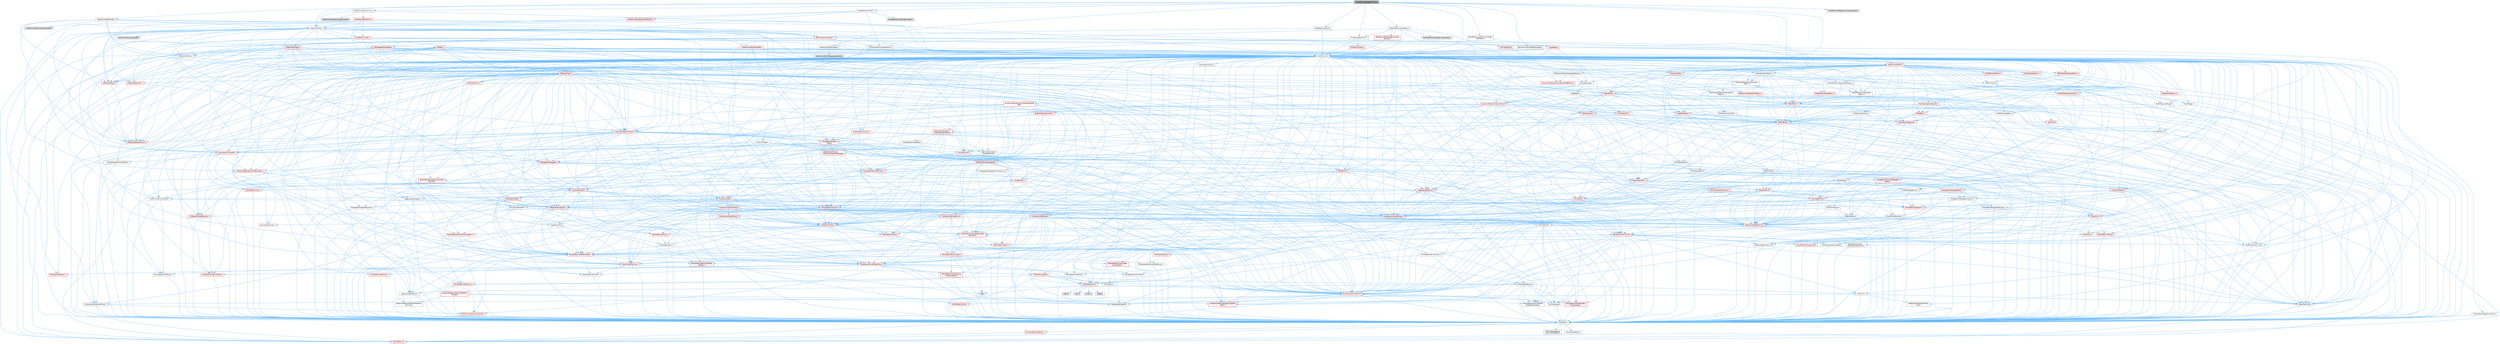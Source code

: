 digraph "PolyEditInsertEdgeActivity.h"
{
 // INTERACTIVE_SVG=YES
 // LATEX_PDF_SIZE
  bgcolor="transparent";
  edge [fontname=Helvetica,fontsize=10,labelfontname=Helvetica,labelfontsize=10];
  node [fontname=Helvetica,fontsize=10,shape=box,height=0.2,width=0.4];
  Node1 [id="Node000001",label="PolyEditInsertEdgeActivity.h",height=0.2,width=0.4,color="gray40", fillcolor="grey60", style="filled", fontcolor="black",tooltip=" "];
  Node1 -> Node2 [id="edge1_Node000001_Node000002",color="steelblue1",style="solid",tooltip=" "];
  Node2 [id="Node000002",label="CoreMinimal.h",height=0.2,width=0.4,color="grey40", fillcolor="white", style="filled",URL="$d7/d67/CoreMinimal_8h.html",tooltip=" "];
  Node2 -> Node3 [id="edge2_Node000002_Node000003",color="steelblue1",style="solid",tooltip=" "];
  Node3 [id="Node000003",label="CoreTypes.h",height=0.2,width=0.4,color="grey40", fillcolor="white", style="filled",URL="$dc/dec/CoreTypes_8h.html",tooltip=" "];
  Node3 -> Node4 [id="edge3_Node000003_Node000004",color="steelblue1",style="solid",tooltip=" "];
  Node4 [id="Node000004",label="HAL/Platform.h",height=0.2,width=0.4,color="red", fillcolor="#FFF0F0", style="filled",URL="$d9/dd0/Platform_8h.html",tooltip=" "];
  Node3 -> Node14 [id="edge4_Node000003_Node000014",color="steelblue1",style="solid",tooltip=" "];
  Node14 [id="Node000014",label="ProfilingDebugging\l/UMemoryDefines.h",height=0.2,width=0.4,color="grey40", fillcolor="white", style="filled",URL="$d2/da2/UMemoryDefines_8h.html",tooltip=" "];
  Node3 -> Node15 [id="edge5_Node000003_Node000015",color="steelblue1",style="solid",tooltip=" "];
  Node15 [id="Node000015",label="Misc/CoreMiscDefines.h",height=0.2,width=0.4,color="red", fillcolor="#FFF0F0", style="filled",URL="$da/d38/CoreMiscDefines_8h.html",tooltip=" "];
  Node15 -> Node4 [id="edge6_Node000015_Node000004",color="steelblue1",style="solid",tooltip=" "];
  Node3 -> Node16 [id="edge7_Node000003_Node000016",color="steelblue1",style="solid",tooltip=" "];
  Node16 [id="Node000016",label="Misc/CoreDefines.h",height=0.2,width=0.4,color="grey40", fillcolor="white", style="filled",URL="$d3/dd2/CoreDefines_8h.html",tooltip=" "];
  Node2 -> Node17 [id="edge8_Node000002_Node000017",color="steelblue1",style="solid",tooltip=" "];
  Node17 [id="Node000017",label="CoreFwd.h",height=0.2,width=0.4,color="grey40", fillcolor="white", style="filled",URL="$d1/d1e/CoreFwd_8h.html",tooltip=" "];
  Node17 -> Node3 [id="edge9_Node000017_Node000003",color="steelblue1",style="solid",tooltip=" "];
  Node17 -> Node18 [id="edge10_Node000017_Node000018",color="steelblue1",style="solid",tooltip=" "];
  Node18 [id="Node000018",label="Containers/ContainersFwd.h",height=0.2,width=0.4,color="grey40", fillcolor="white", style="filled",URL="$d4/d0a/ContainersFwd_8h.html",tooltip=" "];
  Node18 -> Node4 [id="edge11_Node000018_Node000004",color="steelblue1",style="solid",tooltip=" "];
  Node18 -> Node3 [id="edge12_Node000018_Node000003",color="steelblue1",style="solid",tooltip=" "];
  Node18 -> Node19 [id="edge13_Node000018_Node000019",color="steelblue1",style="solid",tooltip=" "];
  Node19 [id="Node000019",label="Traits/IsContiguousContainer.h",height=0.2,width=0.4,color="red", fillcolor="#FFF0F0", style="filled",URL="$d5/d3c/IsContiguousContainer_8h.html",tooltip=" "];
  Node19 -> Node3 [id="edge14_Node000019_Node000003",color="steelblue1",style="solid",tooltip=" "];
  Node17 -> Node22 [id="edge15_Node000017_Node000022",color="steelblue1",style="solid",tooltip=" "];
  Node22 [id="Node000022",label="Math/MathFwd.h",height=0.2,width=0.4,color="grey40", fillcolor="white", style="filled",URL="$d2/d10/MathFwd_8h.html",tooltip=" "];
  Node22 -> Node4 [id="edge16_Node000022_Node000004",color="steelblue1",style="solid",tooltip=" "];
  Node17 -> Node23 [id="edge17_Node000017_Node000023",color="steelblue1",style="solid",tooltip=" "];
  Node23 [id="Node000023",label="UObject/UObjectHierarchy\lFwd.h",height=0.2,width=0.4,color="grey40", fillcolor="white", style="filled",URL="$d3/d13/UObjectHierarchyFwd_8h.html",tooltip=" "];
  Node2 -> Node23 [id="edge18_Node000002_Node000023",color="steelblue1",style="solid",tooltip=" "];
  Node2 -> Node18 [id="edge19_Node000002_Node000018",color="steelblue1",style="solid",tooltip=" "];
  Node2 -> Node24 [id="edge20_Node000002_Node000024",color="steelblue1",style="solid",tooltip=" "];
  Node24 [id="Node000024",label="Misc/VarArgs.h",height=0.2,width=0.4,color="grey40", fillcolor="white", style="filled",URL="$d5/d6f/VarArgs_8h.html",tooltip=" "];
  Node24 -> Node3 [id="edge21_Node000024_Node000003",color="steelblue1",style="solid",tooltip=" "];
  Node2 -> Node25 [id="edge22_Node000002_Node000025",color="steelblue1",style="solid",tooltip=" "];
  Node25 [id="Node000025",label="Logging/LogVerbosity.h",height=0.2,width=0.4,color="grey40", fillcolor="white", style="filled",URL="$d2/d8f/LogVerbosity_8h.html",tooltip=" "];
  Node25 -> Node3 [id="edge23_Node000025_Node000003",color="steelblue1",style="solid",tooltip=" "];
  Node2 -> Node26 [id="edge24_Node000002_Node000026",color="steelblue1",style="solid",tooltip=" "];
  Node26 [id="Node000026",label="Misc/OutputDevice.h",height=0.2,width=0.4,color="grey40", fillcolor="white", style="filled",URL="$d7/d32/OutputDevice_8h.html",tooltip=" "];
  Node26 -> Node17 [id="edge25_Node000026_Node000017",color="steelblue1",style="solid",tooltip=" "];
  Node26 -> Node3 [id="edge26_Node000026_Node000003",color="steelblue1",style="solid",tooltip=" "];
  Node26 -> Node25 [id="edge27_Node000026_Node000025",color="steelblue1",style="solid",tooltip=" "];
  Node26 -> Node24 [id="edge28_Node000026_Node000024",color="steelblue1",style="solid",tooltip=" "];
  Node26 -> Node27 [id="edge29_Node000026_Node000027",color="steelblue1",style="solid",tooltip=" "];
  Node27 [id="Node000027",label="Templates/IsArrayOrRefOf\lTypeByPredicate.h",height=0.2,width=0.4,color="grey40", fillcolor="white", style="filled",URL="$d6/da1/IsArrayOrRefOfTypeByPredicate_8h.html",tooltip=" "];
  Node27 -> Node3 [id="edge30_Node000027_Node000003",color="steelblue1",style="solid",tooltip=" "];
  Node26 -> Node28 [id="edge31_Node000026_Node000028",color="steelblue1",style="solid",tooltip=" "];
  Node28 [id="Node000028",label="Templates/IsValidVariadic\lFunctionArg.h",height=0.2,width=0.4,color="red", fillcolor="#FFF0F0", style="filled",URL="$d0/dc8/IsValidVariadicFunctionArg_8h.html",tooltip=" "];
  Node28 -> Node3 [id="edge32_Node000028_Node000003",color="steelblue1",style="solid",tooltip=" "];
  Node26 -> Node30 [id="edge33_Node000026_Node000030",color="steelblue1",style="solid",tooltip=" "];
  Node30 [id="Node000030",label="Traits/IsCharEncodingCompatible\lWith.h",height=0.2,width=0.4,color="red", fillcolor="#FFF0F0", style="filled",URL="$df/dd1/IsCharEncodingCompatibleWith_8h.html",tooltip=" "];
  Node2 -> Node32 [id="edge34_Node000002_Node000032",color="steelblue1",style="solid",tooltip=" "];
  Node32 [id="Node000032",label="HAL/PlatformCrt.h",height=0.2,width=0.4,color="red", fillcolor="#FFF0F0", style="filled",URL="$d8/d75/PlatformCrt_8h.html",tooltip=" "];
  Node32 -> Node33 [id="edge35_Node000032_Node000033",color="steelblue1",style="solid",tooltip=" "];
  Node33 [id="Node000033",label="new",height=0.2,width=0.4,color="grey60", fillcolor="#E0E0E0", style="filled",tooltip=" "];
  Node32 -> Node34 [id="edge36_Node000032_Node000034",color="steelblue1",style="solid",tooltip=" "];
  Node34 [id="Node000034",label="wchar.h",height=0.2,width=0.4,color="grey60", fillcolor="#E0E0E0", style="filled",tooltip=" "];
  Node32 -> Node35 [id="edge37_Node000032_Node000035",color="steelblue1",style="solid",tooltip=" "];
  Node35 [id="Node000035",label="stddef.h",height=0.2,width=0.4,color="grey60", fillcolor="#E0E0E0", style="filled",tooltip=" "];
  Node32 -> Node36 [id="edge38_Node000032_Node000036",color="steelblue1",style="solid",tooltip=" "];
  Node36 [id="Node000036",label="stdlib.h",height=0.2,width=0.4,color="grey60", fillcolor="#E0E0E0", style="filled",tooltip=" "];
  Node32 -> Node37 [id="edge39_Node000032_Node000037",color="steelblue1",style="solid",tooltip=" "];
  Node37 [id="Node000037",label="stdio.h",height=0.2,width=0.4,color="grey60", fillcolor="#E0E0E0", style="filled",tooltip=" "];
  Node2 -> Node42 [id="edge40_Node000002_Node000042",color="steelblue1",style="solid",tooltip=" "];
  Node42 [id="Node000042",label="HAL/PlatformMisc.h",height=0.2,width=0.4,color="red", fillcolor="#FFF0F0", style="filled",URL="$d0/df5/PlatformMisc_8h.html",tooltip=" "];
  Node42 -> Node3 [id="edge41_Node000042_Node000003",color="steelblue1",style="solid",tooltip=" "];
  Node2 -> Node61 [id="edge42_Node000002_Node000061",color="steelblue1",style="solid",tooltip=" "];
  Node61 [id="Node000061",label="Misc/AssertionMacros.h",height=0.2,width=0.4,color="red", fillcolor="#FFF0F0", style="filled",URL="$d0/dfa/AssertionMacros_8h.html",tooltip=" "];
  Node61 -> Node3 [id="edge43_Node000061_Node000003",color="steelblue1",style="solid",tooltip=" "];
  Node61 -> Node4 [id="edge44_Node000061_Node000004",color="steelblue1",style="solid",tooltip=" "];
  Node61 -> Node42 [id="edge45_Node000061_Node000042",color="steelblue1",style="solid",tooltip=" "];
  Node61 -> Node62 [id="edge46_Node000061_Node000062",color="steelblue1",style="solid",tooltip=" "];
  Node62 [id="Node000062",label="Templates/EnableIf.h",height=0.2,width=0.4,color="grey40", fillcolor="white", style="filled",URL="$d7/d60/EnableIf_8h.html",tooltip=" "];
  Node62 -> Node3 [id="edge47_Node000062_Node000003",color="steelblue1",style="solid",tooltip=" "];
  Node61 -> Node27 [id="edge48_Node000061_Node000027",color="steelblue1",style="solid",tooltip=" "];
  Node61 -> Node28 [id="edge49_Node000061_Node000028",color="steelblue1",style="solid",tooltip=" "];
  Node61 -> Node30 [id="edge50_Node000061_Node000030",color="steelblue1",style="solid",tooltip=" "];
  Node61 -> Node24 [id="edge51_Node000061_Node000024",color="steelblue1",style="solid",tooltip=" "];
  Node2 -> Node70 [id="edge52_Node000002_Node000070",color="steelblue1",style="solid",tooltip=" "];
  Node70 [id="Node000070",label="Templates/IsPointer.h",height=0.2,width=0.4,color="grey40", fillcolor="white", style="filled",URL="$d7/d05/IsPointer_8h.html",tooltip=" "];
  Node70 -> Node3 [id="edge53_Node000070_Node000003",color="steelblue1",style="solid",tooltip=" "];
  Node2 -> Node71 [id="edge54_Node000002_Node000071",color="steelblue1",style="solid",tooltip=" "];
  Node71 [id="Node000071",label="HAL/PlatformMemory.h",height=0.2,width=0.4,color="red", fillcolor="#FFF0F0", style="filled",URL="$de/d68/PlatformMemory_8h.html",tooltip=" "];
  Node71 -> Node3 [id="edge55_Node000071_Node000003",color="steelblue1",style="solid",tooltip=" "];
  Node2 -> Node54 [id="edge56_Node000002_Node000054",color="steelblue1",style="solid",tooltip=" "];
  Node54 [id="Node000054",label="HAL/PlatformAtomics.h",height=0.2,width=0.4,color="red", fillcolor="#FFF0F0", style="filled",URL="$d3/d36/PlatformAtomics_8h.html",tooltip=" "];
  Node54 -> Node3 [id="edge57_Node000054_Node000003",color="steelblue1",style="solid",tooltip=" "];
  Node2 -> Node76 [id="edge58_Node000002_Node000076",color="steelblue1",style="solid",tooltip=" "];
  Node76 [id="Node000076",label="Misc/Exec.h",height=0.2,width=0.4,color="grey40", fillcolor="white", style="filled",URL="$de/ddb/Exec_8h.html",tooltip=" "];
  Node76 -> Node3 [id="edge59_Node000076_Node000003",color="steelblue1",style="solid",tooltip=" "];
  Node76 -> Node61 [id="edge60_Node000076_Node000061",color="steelblue1",style="solid",tooltip=" "];
  Node2 -> Node77 [id="edge61_Node000002_Node000077",color="steelblue1",style="solid",tooltip=" "];
  Node77 [id="Node000077",label="HAL/MemoryBase.h",height=0.2,width=0.4,color="red", fillcolor="#FFF0F0", style="filled",URL="$d6/d9f/MemoryBase_8h.html",tooltip=" "];
  Node77 -> Node3 [id="edge62_Node000077_Node000003",color="steelblue1",style="solid",tooltip=" "];
  Node77 -> Node54 [id="edge63_Node000077_Node000054",color="steelblue1",style="solid",tooltip=" "];
  Node77 -> Node32 [id="edge64_Node000077_Node000032",color="steelblue1",style="solid",tooltip=" "];
  Node77 -> Node76 [id="edge65_Node000077_Node000076",color="steelblue1",style="solid",tooltip=" "];
  Node77 -> Node26 [id="edge66_Node000077_Node000026",color="steelblue1",style="solid",tooltip=" "];
  Node2 -> Node87 [id="edge67_Node000002_Node000087",color="steelblue1",style="solid",tooltip=" "];
  Node87 [id="Node000087",label="HAL/UnrealMemory.h",height=0.2,width=0.4,color="red", fillcolor="#FFF0F0", style="filled",URL="$d9/d96/UnrealMemory_8h.html",tooltip=" "];
  Node87 -> Node3 [id="edge68_Node000087_Node000003",color="steelblue1",style="solid",tooltip=" "];
  Node87 -> Node77 [id="edge69_Node000087_Node000077",color="steelblue1",style="solid",tooltip=" "];
  Node87 -> Node71 [id="edge70_Node000087_Node000071",color="steelblue1",style="solid",tooltip=" "];
  Node87 -> Node70 [id="edge71_Node000087_Node000070",color="steelblue1",style="solid",tooltip=" "];
  Node2 -> Node89 [id="edge72_Node000002_Node000089",color="steelblue1",style="solid",tooltip=" "];
  Node89 [id="Node000089",label="Templates/IsArithmetic.h",height=0.2,width=0.4,color="grey40", fillcolor="white", style="filled",URL="$d2/d5d/IsArithmetic_8h.html",tooltip=" "];
  Node89 -> Node3 [id="edge73_Node000089_Node000003",color="steelblue1",style="solid",tooltip=" "];
  Node2 -> Node83 [id="edge74_Node000002_Node000083",color="steelblue1",style="solid",tooltip=" "];
  Node83 [id="Node000083",label="Templates/AndOrNot.h",height=0.2,width=0.4,color="grey40", fillcolor="white", style="filled",URL="$db/d0a/AndOrNot_8h.html",tooltip=" "];
  Node83 -> Node3 [id="edge75_Node000083_Node000003",color="steelblue1",style="solid",tooltip=" "];
  Node2 -> Node90 [id="edge76_Node000002_Node000090",color="steelblue1",style="solid",tooltip=" "];
  Node90 [id="Node000090",label="Templates/IsPODType.h",height=0.2,width=0.4,color="grey40", fillcolor="white", style="filled",URL="$d7/db1/IsPODType_8h.html",tooltip=" "];
  Node90 -> Node3 [id="edge77_Node000090_Node000003",color="steelblue1",style="solid",tooltip=" "];
  Node2 -> Node91 [id="edge78_Node000002_Node000091",color="steelblue1",style="solid",tooltip=" "];
  Node91 [id="Node000091",label="Templates/IsUECoreType.h",height=0.2,width=0.4,color="red", fillcolor="#FFF0F0", style="filled",URL="$d1/db8/IsUECoreType_8h.html",tooltip=" "];
  Node91 -> Node3 [id="edge79_Node000091_Node000003",color="steelblue1",style="solid",tooltip=" "];
  Node2 -> Node84 [id="edge80_Node000002_Node000084",color="steelblue1",style="solid",tooltip=" "];
  Node84 [id="Node000084",label="Templates/IsTriviallyCopy\lConstructible.h",height=0.2,width=0.4,color="red", fillcolor="#FFF0F0", style="filled",URL="$d3/d78/IsTriviallyCopyConstructible_8h.html",tooltip=" "];
  Node84 -> Node3 [id="edge81_Node000084_Node000003",color="steelblue1",style="solid",tooltip=" "];
  Node2 -> Node92 [id="edge82_Node000002_Node000092",color="steelblue1",style="solid",tooltip=" "];
  Node92 [id="Node000092",label="Templates/UnrealTypeTraits.h",height=0.2,width=0.4,color="red", fillcolor="#FFF0F0", style="filled",URL="$d2/d2d/UnrealTypeTraits_8h.html",tooltip=" "];
  Node92 -> Node3 [id="edge83_Node000092_Node000003",color="steelblue1",style="solid",tooltip=" "];
  Node92 -> Node70 [id="edge84_Node000092_Node000070",color="steelblue1",style="solid",tooltip=" "];
  Node92 -> Node61 [id="edge85_Node000092_Node000061",color="steelblue1",style="solid",tooltip=" "];
  Node92 -> Node83 [id="edge86_Node000092_Node000083",color="steelblue1",style="solid",tooltip=" "];
  Node92 -> Node62 [id="edge87_Node000092_Node000062",color="steelblue1",style="solid",tooltip=" "];
  Node92 -> Node89 [id="edge88_Node000092_Node000089",color="steelblue1",style="solid",tooltip=" "];
  Node92 -> Node93 [id="edge89_Node000092_Node000093",color="steelblue1",style="solid",tooltip=" "];
  Node93 [id="Node000093",label="Templates/Models.h",height=0.2,width=0.4,color="red", fillcolor="#FFF0F0", style="filled",URL="$d3/d0c/Models_8h.html",tooltip=" "];
  Node92 -> Node90 [id="edge90_Node000092_Node000090",color="steelblue1",style="solid",tooltip=" "];
  Node92 -> Node91 [id="edge91_Node000092_Node000091",color="steelblue1",style="solid",tooltip=" "];
  Node92 -> Node84 [id="edge92_Node000092_Node000084",color="steelblue1",style="solid",tooltip=" "];
  Node2 -> Node62 [id="edge93_Node000002_Node000062",color="steelblue1",style="solid",tooltip=" "];
  Node2 -> Node94 [id="edge94_Node000002_Node000094",color="steelblue1",style="solid",tooltip=" "];
  Node94 [id="Node000094",label="Templates/RemoveReference.h",height=0.2,width=0.4,color="grey40", fillcolor="white", style="filled",URL="$da/dbe/RemoveReference_8h.html",tooltip=" "];
  Node94 -> Node3 [id="edge95_Node000094_Node000003",color="steelblue1",style="solid",tooltip=" "];
  Node2 -> Node95 [id="edge96_Node000002_Node000095",color="steelblue1",style="solid",tooltip=" "];
  Node95 [id="Node000095",label="Templates/IntegralConstant.h",height=0.2,width=0.4,color="grey40", fillcolor="white", style="filled",URL="$db/d1b/IntegralConstant_8h.html",tooltip=" "];
  Node95 -> Node3 [id="edge97_Node000095_Node000003",color="steelblue1",style="solid",tooltip=" "];
  Node2 -> Node96 [id="edge98_Node000002_Node000096",color="steelblue1",style="solid",tooltip=" "];
  Node96 [id="Node000096",label="Templates/IsClass.h",height=0.2,width=0.4,color="grey40", fillcolor="white", style="filled",URL="$db/dcb/IsClass_8h.html",tooltip=" "];
  Node96 -> Node3 [id="edge99_Node000096_Node000003",color="steelblue1",style="solid",tooltip=" "];
  Node2 -> Node97 [id="edge100_Node000002_Node000097",color="steelblue1",style="solid",tooltip=" "];
  Node97 [id="Node000097",label="Templates/TypeCompatible\lBytes.h",height=0.2,width=0.4,color="red", fillcolor="#FFF0F0", style="filled",URL="$df/d0a/TypeCompatibleBytes_8h.html",tooltip=" "];
  Node97 -> Node3 [id="edge101_Node000097_Node000003",color="steelblue1",style="solid",tooltip=" "];
  Node97 -> Node33 [id="edge102_Node000097_Node000033",color="steelblue1",style="solid",tooltip=" "];
  Node2 -> Node19 [id="edge103_Node000002_Node000019",color="steelblue1",style="solid",tooltip=" "];
  Node2 -> Node98 [id="edge104_Node000002_Node000098",color="steelblue1",style="solid",tooltip=" "];
  Node98 [id="Node000098",label="Templates/UnrealTemplate.h",height=0.2,width=0.4,color="red", fillcolor="#FFF0F0", style="filled",URL="$d4/d24/UnrealTemplate_8h.html",tooltip=" "];
  Node98 -> Node3 [id="edge105_Node000098_Node000003",color="steelblue1",style="solid",tooltip=" "];
  Node98 -> Node70 [id="edge106_Node000098_Node000070",color="steelblue1",style="solid",tooltip=" "];
  Node98 -> Node87 [id="edge107_Node000098_Node000087",color="steelblue1",style="solid",tooltip=" "];
  Node98 -> Node92 [id="edge108_Node000098_Node000092",color="steelblue1",style="solid",tooltip=" "];
  Node98 -> Node94 [id="edge109_Node000098_Node000094",color="steelblue1",style="solid",tooltip=" "];
  Node98 -> Node97 [id="edge110_Node000098_Node000097",color="steelblue1",style="solid",tooltip=" "];
  Node98 -> Node19 [id="edge111_Node000098_Node000019",color="steelblue1",style="solid",tooltip=" "];
  Node2 -> Node47 [id="edge112_Node000002_Node000047",color="steelblue1",style="solid",tooltip=" "];
  Node47 [id="Node000047",label="Math/NumericLimits.h",height=0.2,width=0.4,color="grey40", fillcolor="white", style="filled",URL="$df/d1b/NumericLimits_8h.html",tooltip=" "];
  Node47 -> Node3 [id="edge113_Node000047_Node000003",color="steelblue1",style="solid",tooltip=" "];
  Node2 -> Node102 [id="edge114_Node000002_Node000102",color="steelblue1",style="solid",tooltip=" "];
  Node102 [id="Node000102",label="HAL/PlatformMath.h",height=0.2,width=0.4,color="red", fillcolor="#FFF0F0", style="filled",URL="$dc/d53/PlatformMath_8h.html",tooltip=" "];
  Node102 -> Node3 [id="edge115_Node000102_Node000003",color="steelblue1",style="solid",tooltip=" "];
  Node2 -> Node85 [id="edge116_Node000002_Node000085",color="steelblue1",style="solid",tooltip=" "];
  Node85 [id="Node000085",label="Templates/IsTriviallyCopy\lAssignable.h",height=0.2,width=0.4,color="red", fillcolor="#FFF0F0", style="filled",URL="$d2/df2/IsTriviallyCopyAssignable_8h.html",tooltip=" "];
  Node85 -> Node3 [id="edge117_Node000085_Node000003",color="steelblue1",style="solid",tooltip=" "];
  Node2 -> Node110 [id="edge118_Node000002_Node000110",color="steelblue1",style="solid",tooltip=" "];
  Node110 [id="Node000110",label="Templates/MemoryOps.h",height=0.2,width=0.4,color="red", fillcolor="#FFF0F0", style="filled",URL="$db/dea/MemoryOps_8h.html",tooltip=" "];
  Node110 -> Node3 [id="edge119_Node000110_Node000003",color="steelblue1",style="solid",tooltip=" "];
  Node110 -> Node87 [id="edge120_Node000110_Node000087",color="steelblue1",style="solid",tooltip=" "];
  Node110 -> Node85 [id="edge121_Node000110_Node000085",color="steelblue1",style="solid",tooltip=" "];
  Node110 -> Node84 [id="edge122_Node000110_Node000084",color="steelblue1",style="solid",tooltip=" "];
  Node110 -> Node92 [id="edge123_Node000110_Node000092",color="steelblue1",style="solid",tooltip=" "];
  Node110 -> Node33 [id="edge124_Node000110_Node000033",color="steelblue1",style="solid",tooltip=" "];
  Node2 -> Node111 [id="edge125_Node000002_Node000111",color="steelblue1",style="solid",tooltip=" "];
  Node111 [id="Node000111",label="Containers/ContainerAllocation\lPolicies.h",height=0.2,width=0.4,color="red", fillcolor="#FFF0F0", style="filled",URL="$d7/dff/ContainerAllocationPolicies_8h.html",tooltip=" "];
  Node111 -> Node3 [id="edge126_Node000111_Node000003",color="steelblue1",style="solid",tooltip=" "];
  Node111 -> Node111 [id="edge127_Node000111_Node000111",color="steelblue1",style="solid",tooltip=" "];
  Node111 -> Node102 [id="edge128_Node000111_Node000102",color="steelblue1",style="solid",tooltip=" "];
  Node111 -> Node87 [id="edge129_Node000111_Node000087",color="steelblue1",style="solid",tooltip=" "];
  Node111 -> Node47 [id="edge130_Node000111_Node000047",color="steelblue1",style="solid",tooltip=" "];
  Node111 -> Node61 [id="edge131_Node000111_Node000061",color="steelblue1",style="solid",tooltip=" "];
  Node111 -> Node110 [id="edge132_Node000111_Node000110",color="steelblue1",style="solid",tooltip=" "];
  Node111 -> Node97 [id="edge133_Node000111_Node000097",color="steelblue1",style="solid",tooltip=" "];
  Node2 -> Node114 [id="edge134_Node000002_Node000114",color="steelblue1",style="solid",tooltip=" "];
  Node114 [id="Node000114",label="Templates/IsEnumClass.h",height=0.2,width=0.4,color="grey40", fillcolor="white", style="filled",URL="$d7/d15/IsEnumClass_8h.html",tooltip=" "];
  Node114 -> Node3 [id="edge135_Node000114_Node000003",color="steelblue1",style="solid",tooltip=" "];
  Node114 -> Node83 [id="edge136_Node000114_Node000083",color="steelblue1",style="solid",tooltip=" "];
  Node2 -> Node115 [id="edge137_Node000002_Node000115",color="steelblue1",style="solid",tooltip=" "];
  Node115 [id="Node000115",label="HAL/PlatformProperties.h",height=0.2,width=0.4,color="red", fillcolor="#FFF0F0", style="filled",URL="$d9/db0/PlatformProperties_8h.html",tooltip=" "];
  Node115 -> Node3 [id="edge138_Node000115_Node000003",color="steelblue1",style="solid",tooltip=" "];
  Node2 -> Node118 [id="edge139_Node000002_Node000118",color="steelblue1",style="solid",tooltip=" "];
  Node118 [id="Node000118",label="Misc/EngineVersionBase.h",height=0.2,width=0.4,color="grey40", fillcolor="white", style="filled",URL="$d5/d2b/EngineVersionBase_8h.html",tooltip=" "];
  Node118 -> Node3 [id="edge140_Node000118_Node000003",color="steelblue1",style="solid",tooltip=" "];
  Node2 -> Node119 [id="edge141_Node000002_Node000119",color="steelblue1",style="solid",tooltip=" "];
  Node119 [id="Node000119",label="Internationalization\l/TextNamespaceFwd.h",height=0.2,width=0.4,color="grey40", fillcolor="white", style="filled",URL="$d8/d97/TextNamespaceFwd_8h.html",tooltip=" "];
  Node119 -> Node3 [id="edge142_Node000119_Node000003",color="steelblue1",style="solid",tooltip=" "];
  Node2 -> Node120 [id="edge143_Node000002_Node000120",color="steelblue1",style="solid",tooltip=" "];
  Node120 [id="Node000120",label="Serialization/Archive.h",height=0.2,width=0.4,color="red", fillcolor="#FFF0F0", style="filled",URL="$d7/d3b/Archive_8h.html",tooltip=" "];
  Node120 -> Node17 [id="edge144_Node000120_Node000017",color="steelblue1",style="solid",tooltip=" "];
  Node120 -> Node3 [id="edge145_Node000120_Node000003",color="steelblue1",style="solid",tooltip=" "];
  Node120 -> Node115 [id="edge146_Node000120_Node000115",color="steelblue1",style="solid",tooltip=" "];
  Node120 -> Node119 [id="edge147_Node000120_Node000119",color="steelblue1",style="solid",tooltip=" "];
  Node120 -> Node22 [id="edge148_Node000120_Node000022",color="steelblue1",style="solid",tooltip=" "];
  Node120 -> Node61 [id="edge149_Node000120_Node000061",color="steelblue1",style="solid",tooltip=" "];
  Node120 -> Node118 [id="edge150_Node000120_Node000118",color="steelblue1",style="solid",tooltip=" "];
  Node120 -> Node24 [id="edge151_Node000120_Node000024",color="steelblue1",style="solid",tooltip=" "];
  Node120 -> Node62 [id="edge152_Node000120_Node000062",color="steelblue1",style="solid",tooltip=" "];
  Node120 -> Node27 [id="edge153_Node000120_Node000027",color="steelblue1",style="solid",tooltip=" "];
  Node120 -> Node114 [id="edge154_Node000120_Node000114",color="steelblue1",style="solid",tooltip=" "];
  Node120 -> Node28 [id="edge155_Node000120_Node000028",color="steelblue1",style="solid",tooltip=" "];
  Node120 -> Node98 [id="edge156_Node000120_Node000098",color="steelblue1",style="solid",tooltip=" "];
  Node120 -> Node30 [id="edge157_Node000120_Node000030",color="steelblue1",style="solid",tooltip=" "];
  Node120 -> Node123 [id="edge158_Node000120_Node000123",color="steelblue1",style="solid",tooltip=" "];
  Node123 [id="Node000123",label="UObject/ObjectVersion.h",height=0.2,width=0.4,color="grey40", fillcolor="white", style="filled",URL="$da/d63/ObjectVersion_8h.html",tooltip=" "];
  Node123 -> Node3 [id="edge159_Node000123_Node000003",color="steelblue1",style="solid",tooltip=" "];
  Node2 -> Node124 [id="edge160_Node000002_Node000124",color="steelblue1",style="solid",tooltip=" "];
  Node124 [id="Node000124",label="Templates/Less.h",height=0.2,width=0.4,color="grey40", fillcolor="white", style="filled",URL="$de/dc8/Less_8h.html",tooltip=" "];
  Node124 -> Node3 [id="edge161_Node000124_Node000003",color="steelblue1",style="solid",tooltip=" "];
  Node124 -> Node98 [id="edge162_Node000124_Node000098",color="steelblue1",style="solid",tooltip=" "];
  Node2 -> Node125 [id="edge163_Node000002_Node000125",color="steelblue1",style="solid",tooltip=" "];
  Node125 [id="Node000125",label="Templates/Sorting.h",height=0.2,width=0.4,color="red", fillcolor="#FFF0F0", style="filled",URL="$d3/d9e/Sorting_8h.html",tooltip=" "];
  Node125 -> Node3 [id="edge164_Node000125_Node000003",color="steelblue1",style="solid",tooltip=" "];
  Node125 -> Node102 [id="edge165_Node000125_Node000102",color="steelblue1",style="solid",tooltip=" "];
  Node125 -> Node124 [id="edge166_Node000125_Node000124",color="steelblue1",style="solid",tooltip=" "];
  Node2 -> Node136 [id="edge167_Node000002_Node000136",color="steelblue1",style="solid",tooltip=" "];
  Node136 [id="Node000136",label="Misc/Char.h",height=0.2,width=0.4,color="red", fillcolor="#FFF0F0", style="filled",URL="$d0/d58/Char_8h.html",tooltip=" "];
  Node136 -> Node3 [id="edge168_Node000136_Node000003",color="steelblue1",style="solid",tooltip=" "];
  Node2 -> Node139 [id="edge169_Node000002_Node000139",color="steelblue1",style="solid",tooltip=" "];
  Node139 [id="Node000139",label="GenericPlatform/GenericPlatform\lStricmp.h",height=0.2,width=0.4,color="grey40", fillcolor="white", style="filled",URL="$d2/d86/GenericPlatformStricmp_8h.html",tooltip=" "];
  Node139 -> Node3 [id="edge170_Node000139_Node000003",color="steelblue1",style="solid",tooltip=" "];
  Node2 -> Node140 [id="edge171_Node000002_Node000140",color="steelblue1",style="solid",tooltip=" "];
  Node140 [id="Node000140",label="GenericPlatform/GenericPlatform\lString.h",height=0.2,width=0.4,color="red", fillcolor="#FFF0F0", style="filled",URL="$dd/d20/GenericPlatformString_8h.html",tooltip=" "];
  Node140 -> Node3 [id="edge172_Node000140_Node000003",color="steelblue1",style="solid",tooltip=" "];
  Node140 -> Node139 [id="edge173_Node000140_Node000139",color="steelblue1",style="solid",tooltip=" "];
  Node140 -> Node62 [id="edge174_Node000140_Node000062",color="steelblue1",style="solid",tooltip=" "];
  Node140 -> Node30 [id="edge175_Node000140_Node000030",color="steelblue1",style="solid",tooltip=" "];
  Node2 -> Node73 [id="edge176_Node000002_Node000073",color="steelblue1",style="solid",tooltip=" "];
  Node73 [id="Node000073",label="HAL/PlatformString.h",height=0.2,width=0.4,color="red", fillcolor="#FFF0F0", style="filled",URL="$db/db5/PlatformString_8h.html",tooltip=" "];
  Node73 -> Node3 [id="edge177_Node000073_Node000003",color="steelblue1",style="solid",tooltip=" "];
  Node2 -> Node143 [id="edge178_Node000002_Node000143",color="steelblue1",style="solid",tooltip=" "];
  Node143 [id="Node000143",label="Misc/CString.h",height=0.2,width=0.4,color="grey40", fillcolor="white", style="filled",URL="$d2/d49/CString_8h.html",tooltip=" "];
  Node143 -> Node3 [id="edge179_Node000143_Node000003",color="steelblue1",style="solid",tooltip=" "];
  Node143 -> Node32 [id="edge180_Node000143_Node000032",color="steelblue1",style="solid",tooltip=" "];
  Node143 -> Node73 [id="edge181_Node000143_Node000073",color="steelblue1",style="solid",tooltip=" "];
  Node143 -> Node61 [id="edge182_Node000143_Node000061",color="steelblue1",style="solid",tooltip=" "];
  Node143 -> Node136 [id="edge183_Node000143_Node000136",color="steelblue1",style="solid",tooltip=" "];
  Node143 -> Node24 [id="edge184_Node000143_Node000024",color="steelblue1",style="solid",tooltip=" "];
  Node143 -> Node27 [id="edge185_Node000143_Node000027",color="steelblue1",style="solid",tooltip=" "];
  Node143 -> Node28 [id="edge186_Node000143_Node000028",color="steelblue1",style="solid",tooltip=" "];
  Node143 -> Node30 [id="edge187_Node000143_Node000030",color="steelblue1",style="solid",tooltip=" "];
  Node2 -> Node144 [id="edge188_Node000002_Node000144",color="steelblue1",style="solid",tooltip=" "];
  Node144 [id="Node000144",label="Misc/Crc.h",height=0.2,width=0.4,color="red", fillcolor="#FFF0F0", style="filled",URL="$d4/dd2/Crc_8h.html",tooltip=" "];
  Node144 -> Node3 [id="edge189_Node000144_Node000003",color="steelblue1",style="solid",tooltip=" "];
  Node144 -> Node73 [id="edge190_Node000144_Node000073",color="steelblue1",style="solid",tooltip=" "];
  Node144 -> Node61 [id="edge191_Node000144_Node000061",color="steelblue1",style="solid",tooltip=" "];
  Node144 -> Node143 [id="edge192_Node000144_Node000143",color="steelblue1",style="solid",tooltip=" "];
  Node144 -> Node136 [id="edge193_Node000144_Node000136",color="steelblue1",style="solid",tooltip=" "];
  Node144 -> Node92 [id="edge194_Node000144_Node000092",color="steelblue1",style="solid",tooltip=" "];
  Node2 -> Node135 [id="edge195_Node000002_Node000135",color="steelblue1",style="solid",tooltip=" "];
  Node135 [id="Node000135",label="Math/UnrealMathUtility.h",height=0.2,width=0.4,color="red", fillcolor="#FFF0F0", style="filled",URL="$db/db8/UnrealMathUtility_8h.html",tooltip=" "];
  Node135 -> Node3 [id="edge196_Node000135_Node000003",color="steelblue1",style="solid",tooltip=" "];
  Node135 -> Node61 [id="edge197_Node000135_Node000061",color="steelblue1",style="solid",tooltip=" "];
  Node135 -> Node102 [id="edge198_Node000135_Node000102",color="steelblue1",style="solid",tooltip=" "];
  Node135 -> Node22 [id="edge199_Node000135_Node000022",color="steelblue1",style="solid",tooltip=" "];
  Node2 -> Node145 [id="edge200_Node000002_Node000145",color="steelblue1",style="solid",tooltip=" "];
  Node145 [id="Node000145",label="Containers/UnrealString.h",height=0.2,width=0.4,color="red", fillcolor="#FFF0F0", style="filled",URL="$d5/dba/UnrealString_8h.html",tooltip=" "];
  Node2 -> Node149 [id="edge201_Node000002_Node000149",color="steelblue1",style="solid",tooltip=" "];
  Node149 [id="Node000149",label="Containers/Array.h",height=0.2,width=0.4,color="red", fillcolor="#FFF0F0", style="filled",URL="$df/dd0/Array_8h.html",tooltip=" "];
  Node149 -> Node3 [id="edge202_Node000149_Node000003",color="steelblue1",style="solid",tooltip=" "];
  Node149 -> Node61 [id="edge203_Node000149_Node000061",color="steelblue1",style="solid",tooltip=" "];
  Node149 -> Node87 [id="edge204_Node000149_Node000087",color="steelblue1",style="solid",tooltip=" "];
  Node149 -> Node92 [id="edge205_Node000149_Node000092",color="steelblue1",style="solid",tooltip=" "];
  Node149 -> Node98 [id="edge206_Node000149_Node000098",color="steelblue1",style="solid",tooltip=" "];
  Node149 -> Node111 [id="edge207_Node000149_Node000111",color="steelblue1",style="solid",tooltip=" "];
  Node149 -> Node120 [id="edge208_Node000149_Node000120",color="steelblue1",style="solid",tooltip=" "];
  Node149 -> Node128 [id="edge209_Node000149_Node000128",color="steelblue1",style="solid",tooltip=" "];
  Node128 [id="Node000128",label="Templates/Invoke.h",height=0.2,width=0.4,color="red", fillcolor="#FFF0F0", style="filled",URL="$d7/deb/Invoke_8h.html",tooltip=" "];
  Node128 -> Node3 [id="edge210_Node000128_Node000003",color="steelblue1",style="solid",tooltip=" "];
  Node128 -> Node98 [id="edge211_Node000128_Node000098",color="steelblue1",style="solid",tooltip=" "];
  Node149 -> Node124 [id="edge212_Node000149_Node000124",color="steelblue1",style="solid",tooltip=" "];
  Node149 -> Node125 [id="edge213_Node000149_Node000125",color="steelblue1",style="solid",tooltip=" "];
  Node149 -> Node172 [id="edge214_Node000149_Node000172",color="steelblue1",style="solid",tooltip=" "];
  Node172 [id="Node000172",label="Templates/AlignmentTemplates.h",height=0.2,width=0.4,color="red", fillcolor="#FFF0F0", style="filled",URL="$dd/d32/AlignmentTemplates_8h.html",tooltip=" "];
  Node172 -> Node3 [id="edge215_Node000172_Node000003",color="steelblue1",style="solid",tooltip=" "];
  Node172 -> Node70 [id="edge216_Node000172_Node000070",color="steelblue1",style="solid",tooltip=" "];
  Node2 -> Node173 [id="edge217_Node000002_Node000173",color="steelblue1",style="solid",tooltip=" "];
  Node173 [id="Node000173",label="Misc/FrameNumber.h",height=0.2,width=0.4,color="grey40", fillcolor="white", style="filled",URL="$dd/dbd/FrameNumber_8h.html",tooltip=" "];
  Node173 -> Node3 [id="edge218_Node000173_Node000003",color="steelblue1",style="solid",tooltip=" "];
  Node173 -> Node47 [id="edge219_Node000173_Node000047",color="steelblue1",style="solid",tooltip=" "];
  Node173 -> Node135 [id="edge220_Node000173_Node000135",color="steelblue1",style="solid",tooltip=" "];
  Node173 -> Node62 [id="edge221_Node000173_Node000062",color="steelblue1",style="solid",tooltip=" "];
  Node173 -> Node92 [id="edge222_Node000173_Node000092",color="steelblue1",style="solid",tooltip=" "];
  Node2 -> Node174 [id="edge223_Node000002_Node000174",color="steelblue1",style="solid",tooltip=" "];
  Node174 [id="Node000174",label="Misc/Timespan.h",height=0.2,width=0.4,color="grey40", fillcolor="white", style="filled",URL="$da/dd9/Timespan_8h.html",tooltip=" "];
  Node174 -> Node3 [id="edge224_Node000174_Node000003",color="steelblue1",style="solid",tooltip=" "];
  Node174 -> Node175 [id="edge225_Node000174_Node000175",color="steelblue1",style="solid",tooltip=" "];
  Node175 [id="Node000175",label="Math/Interval.h",height=0.2,width=0.4,color="grey40", fillcolor="white", style="filled",URL="$d1/d55/Interval_8h.html",tooltip=" "];
  Node175 -> Node3 [id="edge226_Node000175_Node000003",color="steelblue1",style="solid",tooltip=" "];
  Node175 -> Node89 [id="edge227_Node000175_Node000089",color="steelblue1",style="solid",tooltip=" "];
  Node175 -> Node92 [id="edge228_Node000175_Node000092",color="steelblue1",style="solid",tooltip=" "];
  Node175 -> Node47 [id="edge229_Node000175_Node000047",color="steelblue1",style="solid",tooltip=" "];
  Node175 -> Node135 [id="edge230_Node000175_Node000135",color="steelblue1",style="solid",tooltip=" "];
  Node174 -> Node135 [id="edge231_Node000174_Node000135",color="steelblue1",style="solid",tooltip=" "];
  Node174 -> Node61 [id="edge232_Node000174_Node000061",color="steelblue1",style="solid",tooltip=" "];
  Node2 -> Node176 [id="edge233_Node000002_Node000176",color="steelblue1",style="solid",tooltip=" "];
  Node176 [id="Node000176",label="Containers/StringConv.h",height=0.2,width=0.4,color="red", fillcolor="#FFF0F0", style="filled",URL="$d3/ddf/StringConv_8h.html",tooltip=" "];
  Node176 -> Node3 [id="edge234_Node000176_Node000003",color="steelblue1",style="solid",tooltip=" "];
  Node176 -> Node61 [id="edge235_Node000176_Node000061",color="steelblue1",style="solid",tooltip=" "];
  Node176 -> Node111 [id="edge236_Node000176_Node000111",color="steelblue1",style="solid",tooltip=" "];
  Node176 -> Node149 [id="edge237_Node000176_Node000149",color="steelblue1",style="solid",tooltip=" "];
  Node176 -> Node143 [id="edge238_Node000176_Node000143",color="steelblue1",style="solid",tooltip=" "];
  Node176 -> Node177 [id="edge239_Node000176_Node000177",color="steelblue1",style="solid",tooltip=" "];
  Node177 [id="Node000177",label="Templates/IsArray.h",height=0.2,width=0.4,color="grey40", fillcolor="white", style="filled",URL="$d8/d8d/IsArray_8h.html",tooltip=" "];
  Node177 -> Node3 [id="edge240_Node000177_Node000003",color="steelblue1",style="solid",tooltip=" "];
  Node176 -> Node98 [id="edge241_Node000176_Node000098",color="steelblue1",style="solid",tooltip=" "];
  Node176 -> Node92 [id="edge242_Node000176_Node000092",color="steelblue1",style="solid",tooltip=" "];
  Node176 -> Node30 [id="edge243_Node000176_Node000030",color="steelblue1",style="solid",tooltip=" "];
  Node176 -> Node19 [id="edge244_Node000176_Node000019",color="steelblue1",style="solid",tooltip=" "];
  Node2 -> Node178 [id="edge245_Node000002_Node000178",color="steelblue1",style="solid",tooltip=" "];
  Node178 [id="Node000178",label="UObject/UnrealNames.h",height=0.2,width=0.4,color="red", fillcolor="#FFF0F0", style="filled",URL="$d8/db1/UnrealNames_8h.html",tooltip=" "];
  Node178 -> Node3 [id="edge246_Node000178_Node000003",color="steelblue1",style="solid",tooltip=" "];
  Node2 -> Node180 [id="edge247_Node000002_Node000180",color="steelblue1",style="solid",tooltip=" "];
  Node180 [id="Node000180",label="UObject/NameTypes.h",height=0.2,width=0.4,color="red", fillcolor="#FFF0F0", style="filled",URL="$d6/d35/NameTypes_8h.html",tooltip=" "];
  Node180 -> Node3 [id="edge248_Node000180_Node000003",color="steelblue1",style="solid",tooltip=" "];
  Node180 -> Node61 [id="edge249_Node000180_Node000061",color="steelblue1",style="solid",tooltip=" "];
  Node180 -> Node87 [id="edge250_Node000180_Node000087",color="steelblue1",style="solid",tooltip=" "];
  Node180 -> Node92 [id="edge251_Node000180_Node000092",color="steelblue1",style="solid",tooltip=" "];
  Node180 -> Node98 [id="edge252_Node000180_Node000098",color="steelblue1",style="solid",tooltip=" "];
  Node180 -> Node145 [id="edge253_Node000180_Node000145",color="steelblue1",style="solid",tooltip=" "];
  Node180 -> Node176 [id="edge254_Node000180_Node000176",color="steelblue1",style="solid",tooltip=" "];
  Node180 -> Node178 [id="edge255_Node000180_Node000178",color="steelblue1",style="solid",tooltip=" "];
  Node2 -> Node188 [id="edge256_Node000002_Node000188",color="steelblue1",style="solid",tooltip=" "];
  Node188 [id="Node000188",label="Misc/Parse.h",height=0.2,width=0.4,color="red", fillcolor="#FFF0F0", style="filled",URL="$dc/d71/Parse_8h.html",tooltip=" "];
  Node188 -> Node145 [id="edge257_Node000188_Node000145",color="steelblue1",style="solid",tooltip=" "];
  Node188 -> Node3 [id="edge258_Node000188_Node000003",color="steelblue1",style="solid",tooltip=" "];
  Node188 -> Node32 [id="edge259_Node000188_Node000032",color="steelblue1",style="solid",tooltip=" "];
  Node188 -> Node189 [id="edge260_Node000188_Node000189",color="steelblue1",style="solid",tooltip=" "];
  Node189 [id="Node000189",label="Templates/Function.h",height=0.2,width=0.4,color="red", fillcolor="#FFF0F0", style="filled",URL="$df/df5/Function_8h.html",tooltip=" "];
  Node189 -> Node3 [id="edge261_Node000189_Node000003",color="steelblue1",style="solid",tooltip=" "];
  Node189 -> Node61 [id="edge262_Node000189_Node000061",color="steelblue1",style="solid",tooltip=" "];
  Node189 -> Node87 [id="edge263_Node000189_Node000087",color="steelblue1",style="solid",tooltip=" "];
  Node189 -> Node92 [id="edge264_Node000189_Node000092",color="steelblue1",style="solid",tooltip=" "];
  Node189 -> Node128 [id="edge265_Node000189_Node000128",color="steelblue1",style="solid",tooltip=" "];
  Node189 -> Node98 [id="edge266_Node000189_Node000098",color="steelblue1",style="solid",tooltip=" "];
  Node189 -> Node135 [id="edge267_Node000189_Node000135",color="steelblue1",style="solid",tooltip=" "];
  Node189 -> Node33 [id="edge268_Node000189_Node000033",color="steelblue1",style="solid",tooltip=" "];
  Node2 -> Node172 [id="edge269_Node000002_Node000172",color="steelblue1",style="solid",tooltip=" "];
  Node2 -> Node191 [id="edge270_Node000002_Node000191",color="steelblue1",style="solid",tooltip=" "];
  Node191 [id="Node000191",label="Misc/StructBuilder.h",height=0.2,width=0.4,color="grey40", fillcolor="white", style="filled",URL="$d9/db3/StructBuilder_8h.html",tooltip=" "];
  Node191 -> Node3 [id="edge271_Node000191_Node000003",color="steelblue1",style="solid",tooltip=" "];
  Node191 -> Node135 [id="edge272_Node000191_Node000135",color="steelblue1",style="solid",tooltip=" "];
  Node191 -> Node172 [id="edge273_Node000191_Node000172",color="steelblue1",style="solid",tooltip=" "];
  Node2 -> Node104 [id="edge274_Node000002_Node000104",color="steelblue1",style="solid",tooltip=" "];
  Node104 [id="Node000104",label="Templates/Decay.h",height=0.2,width=0.4,color="red", fillcolor="#FFF0F0", style="filled",URL="$dd/d0f/Decay_8h.html",tooltip=" "];
  Node104 -> Node3 [id="edge275_Node000104_Node000003",color="steelblue1",style="solid",tooltip=" "];
  Node104 -> Node94 [id="edge276_Node000104_Node000094",color="steelblue1",style="solid",tooltip=" "];
  Node2 -> Node192 [id="edge277_Node000002_Node000192",color="steelblue1",style="solid",tooltip=" "];
  Node192 [id="Node000192",label="Templates/PointerIsConvertible\lFromTo.h",height=0.2,width=0.4,color="red", fillcolor="#FFF0F0", style="filled",URL="$d6/d65/PointerIsConvertibleFromTo_8h.html",tooltip=" "];
  Node192 -> Node3 [id="edge278_Node000192_Node000003",color="steelblue1",style="solid",tooltip=" "];
  Node2 -> Node128 [id="edge279_Node000002_Node000128",color="steelblue1",style="solid",tooltip=" "];
  Node2 -> Node189 [id="edge280_Node000002_Node000189",color="steelblue1",style="solid",tooltip=" "];
  Node2 -> Node161 [id="edge281_Node000002_Node000161",color="steelblue1",style="solid",tooltip=" "];
  Node161 [id="Node000161",label="Templates/TypeHash.h",height=0.2,width=0.4,color="red", fillcolor="#FFF0F0", style="filled",URL="$d1/d62/TypeHash_8h.html",tooltip=" "];
  Node161 -> Node3 [id="edge282_Node000161_Node000003",color="steelblue1",style="solid",tooltip=" "];
  Node161 -> Node144 [id="edge283_Node000161_Node000144",color="steelblue1",style="solid",tooltip=" "];
  Node2 -> Node193 [id="edge284_Node000002_Node000193",color="steelblue1",style="solid",tooltip=" "];
  Node193 [id="Node000193",label="Containers/ScriptArray.h",height=0.2,width=0.4,color="red", fillcolor="#FFF0F0", style="filled",URL="$dc/daf/ScriptArray_8h.html",tooltip=" "];
  Node193 -> Node3 [id="edge285_Node000193_Node000003",color="steelblue1",style="solid",tooltip=" "];
  Node193 -> Node61 [id="edge286_Node000193_Node000061",color="steelblue1",style="solid",tooltip=" "];
  Node193 -> Node87 [id="edge287_Node000193_Node000087",color="steelblue1",style="solid",tooltip=" "];
  Node193 -> Node111 [id="edge288_Node000193_Node000111",color="steelblue1",style="solid",tooltip=" "];
  Node193 -> Node149 [id="edge289_Node000193_Node000149",color="steelblue1",style="solid",tooltip=" "];
  Node2 -> Node194 [id="edge290_Node000002_Node000194",color="steelblue1",style="solid",tooltip=" "];
  Node194 [id="Node000194",label="Containers/BitArray.h",height=0.2,width=0.4,color="red", fillcolor="#FFF0F0", style="filled",URL="$d1/de4/BitArray_8h.html",tooltip=" "];
  Node194 -> Node111 [id="edge291_Node000194_Node000111",color="steelblue1",style="solid",tooltip=" "];
  Node194 -> Node3 [id="edge292_Node000194_Node000003",color="steelblue1",style="solid",tooltip=" "];
  Node194 -> Node54 [id="edge293_Node000194_Node000054",color="steelblue1",style="solid",tooltip=" "];
  Node194 -> Node87 [id="edge294_Node000194_Node000087",color="steelblue1",style="solid",tooltip=" "];
  Node194 -> Node135 [id="edge295_Node000194_Node000135",color="steelblue1",style="solid",tooltip=" "];
  Node194 -> Node61 [id="edge296_Node000194_Node000061",color="steelblue1",style="solid",tooltip=" "];
  Node194 -> Node120 [id="edge297_Node000194_Node000120",color="steelblue1",style="solid",tooltip=" "];
  Node194 -> Node62 [id="edge298_Node000194_Node000062",color="steelblue1",style="solid",tooltip=" "];
  Node194 -> Node128 [id="edge299_Node000194_Node000128",color="steelblue1",style="solid",tooltip=" "];
  Node194 -> Node98 [id="edge300_Node000194_Node000098",color="steelblue1",style="solid",tooltip=" "];
  Node194 -> Node92 [id="edge301_Node000194_Node000092",color="steelblue1",style="solid",tooltip=" "];
  Node2 -> Node195 [id="edge302_Node000002_Node000195",color="steelblue1",style="solid",tooltip=" "];
  Node195 [id="Node000195",label="Containers/SparseArray.h",height=0.2,width=0.4,color="red", fillcolor="#FFF0F0", style="filled",URL="$d5/dbf/SparseArray_8h.html",tooltip=" "];
  Node195 -> Node3 [id="edge303_Node000195_Node000003",color="steelblue1",style="solid",tooltip=" "];
  Node195 -> Node61 [id="edge304_Node000195_Node000061",color="steelblue1",style="solid",tooltip=" "];
  Node195 -> Node87 [id="edge305_Node000195_Node000087",color="steelblue1",style="solid",tooltip=" "];
  Node195 -> Node92 [id="edge306_Node000195_Node000092",color="steelblue1",style="solid",tooltip=" "];
  Node195 -> Node98 [id="edge307_Node000195_Node000098",color="steelblue1",style="solid",tooltip=" "];
  Node195 -> Node111 [id="edge308_Node000195_Node000111",color="steelblue1",style="solid",tooltip=" "];
  Node195 -> Node124 [id="edge309_Node000195_Node000124",color="steelblue1",style="solid",tooltip=" "];
  Node195 -> Node149 [id="edge310_Node000195_Node000149",color="steelblue1",style="solid",tooltip=" "];
  Node195 -> Node135 [id="edge311_Node000195_Node000135",color="steelblue1",style="solid",tooltip=" "];
  Node195 -> Node193 [id="edge312_Node000195_Node000193",color="steelblue1",style="solid",tooltip=" "];
  Node195 -> Node194 [id="edge313_Node000195_Node000194",color="steelblue1",style="solid",tooltip=" "];
  Node195 -> Node145 [id="edge314_Node000195_Node000145",color="steelblue1",style="solid",tooltip=" "];
  Node2 -> Node211 [id="edge315_Node000002_Node000211",color="steelblue1",style="solid",tooltip=" "];
  Node211 [id="Node000211",label="Containers/Set.h",height=0.2,width=0.4,color="red", fillcolor="#FFF0F0", style="filled",URL="$d4/d45/Set_8h.html",tooltip=" "];
  Node211 -> Node111 [id="edge316_Node000211_Node000111",color="steelblue1",style="solid",tooltip=" "];
  Node211 -> Node195 [id="edge317_Node000211_Node000195",color="steelblue1",style="solid",tooltip=" "];
  Node211 -> Node18 [id="edge318_Node000211_Node000018",color="steelblue1",style="solid",tooltip=" "];
  Node211 -> Node135 [id="edge319_Node000211_Node000135",color="steelblue1",style="solid",tooltip=" "];
  Node211 -> Node61 [id="edge320_Node000211_Node000061",color="steelblue1",style="solid",tooltip=" "];
  Node211 -> Node191 [id="edge321_Node000211_Node000191",color="steelblue1",style="solid",tooltip=" "];
  Node211 -> Node189 [id="edge322_Node000211_Node000189",color="steelblue1",style="solid",tooltip=" "];
  Node211 -> Node125 [id="edge323_Node000211_Node000125",color="steelblue1",style="solid",tooltip=" "];
  Node211 -> Node161 [id="edge324_Node000211_Node000161",color="steelblue1",style="solid",tooltip=" "];
  Node211 -> Node98 [id="edge325_Node000211_Node000098",color="steelblue1",style="solid",tooltip=" "];
  Node2 -> Node214 [id="edge326_Node000002_Node000214",color="steelblue1",style="solid",tooltip=" "];
  Node214 [id="Node000214",label="Algo/Reverse.h",height=0.2,width=0.4,color="grey40", fillcolor="white", style="filled",URL="$d5/d93/Reverse_8h.html",tooltip=" "];
  Node214 -> Node3 [id="edge327_Node000214_Node000003",color="steelblue1",style="solid",tooltip=" "];
  Node214 -> Node98 [id="edge328_Node000214_Node000098",color="steelblue1",style="solid",tooltip=" "];
  Node2 -> Node215 [id="edge329_Node000002_Node000215",color="steelblue1",style="solid",tooltip=" "];
  Node215 [id="Node000215",label="Containers/Map.h",height=0.2,width=0.4,color="red", fillcolor="#FFF0F0", style="filled",URL="$df/d79/Map_8h.html",tooltip=" "];
  Node215 -> Node3 [id="edge330_Node000215_Node000003",color="steelblue1",style="solid",tooltip=" "];
  Node215 -> Node214 [id="edge331_Node000215_Node000214",color="steelblue1",style="solid",tooltip=" "];
  Node215 -> Node211 [id="edge332_Node000215_Node000211",color="steelblue1",style="solid",tooltip=" "];
  Node215 -> Node145 [id="edge333_Node000215_Node000145",color="steelblue1",style="solid",tooltip=" "];
  Node215 -> Node61 [id="edge334_Node000215_Node000061",color="steelblue1",style="solid",tooltip=" "];
  Node215 -> Node191 [id="edge335_Node000215_Node000191",color="steelblue1",style="solid",tooltip=" "];
  Node215 -> Node189 [id="edge336_Node000215_Node000189",color="steelblue1",style="solid",tooltip=" "];
  Node215 -> Node125 [id="edge337_Node000215_Node000125",color="steelblue1",style="solid",tooltip=" "];
  Node215 -> Node216 [id="edge338_Node000215_Node000216",color="steelblue1",style="solid",tooltip=" "];
  Node216 [id="Node000216",label="Templates/Tuple.h",height=0.2,width=0.4,color="red", fillcolor="#FFF0F0", style="filled",URL="$d2/d4f/Tuple_8h.html",tooltip=" "];
  Node216 -> Node3 [id="edge339_Node000216_Node000003",color="steelblue1",style="solid",tooltip=" "];
  Node216 -> Node98 [id="edge340_Node000216_Node000098",color="steelblue1",style="solid",tooltip=" "];
  Node216 -> Node217 [id="edge341_Node000216_Node000217",color="steelblue1",style="solid",tooltip=" "];
  Node217 [id="Node000217",label="Delegates/IntegerSequence.h",height=0.2,width=0.4,color="grey40", fillcolor="white", style="filled",URL="$d2/dcc/IntegerSequence_8h.html",tooltip=" "];
  Node217 -> Node3 [id="edge342_Node000217_Node000003",color="steelblue1",style="solid",tooltip=" "];
  Node216 -> Node128 [id="edge343_Node000216_Node000128",color="steelblue1",style="solid",tooltip=" "];
  Node216 -> Node161 [id="edge344_Node000216_Node000161",color="steelblue1",style="solid",tooltip=" "];
  Node215 -> Node98 [id="edge345_Node000215_Node000098",color="steelblue1",style="solid",tooltip=" "];
  Node215 -> Node92 [id="edge346_Node000215_Node000092",color="steelblue1",style="solid",tooltip=" "];
  Node2 -> Node219 [id="edge347_Node000002_Node000219",color="steelblue1",style="solid",tooltip=" "];
  Node219 [id="Node000219",label="Math/IntPoint.h",height=0.2,width=0.4,color="red", fillcolor="#FFF0F0", style="filled",URL="$d3/df7/IntPoint_8h.html",tooltip=" "];
  Node219 -> Node3 [id="edge348_Node000219_Node000003",color="steelblue1",style="solid",tooltip=" "];
  Node219 -> Node61 [id="edge349_Node000219_Node000061",color="steelblue1",style="solid",tooltip=" "];
  Node219 -> Node188 [id="edge350_Node000219_Node000188",color="steelblue1",style="solid",tooltip=" "];
  Node219 -> Node22 [id="edge351_Node000219_Node000022",color="steelblue1",style="solid",tooltip=" "];
  Node219 -> Node135 [id="edge352_Node000219_Node000135",color="steelblue1",style="solid",tooltip=" "];
  Node219 -> Node145 [id="edge353_Node000219_Node000145",color="steelblue1",style="solid",tooltip=" "];
  Node219 -> Node161 [id="edge354_Node000219_Node000161",color="steelblue1",style="solid",tooltip=" "];
  Node2 -> Node221 [id="edge355_Node000002_Node000221",color="steelblue1",style="solid",tooltip=" "];
  Node221 [id="Node000221",label="Math/IntVector.h",height=0.2,width=0.4,color="red", fillcolor="#FFF0F0", style="filled",URL="$d7/d44/IntVector_8h.html",tooltip=" "];
  Node221 -> Node3 [id="edge356_Node000221_Node000003",color="steelblue1",style="solid",tooltip=" "];
  Node221 -> Node144 [id="edge357_Node000221_Node000144",color="steelblue1",style="solid",tooltip=" "];
  Node221 -> Node188 [id="edge358_Node000221_Node000188",color="steelblue1",style="solid",tooltip=" "];
  Node221 -> Node22 [id="edge359_Node000221_Node000022",color="steelblue1",style="solid",tooltip=" "];
  Node221 -> Node135 [id="edge360_Node000221_Node000135",color="steelblue1",style="solid",tooltip=" "];
  Node221 -> Node145 [id="edge361_Node000221_Node000145",color="steelblue1",style="solid",tooltip=" "];
  Node2 -> Node222 [id="edge362_Node000002_Node000222",color="steelblue1",style="solid",tooltip=" "];
  Node222 [id="Node000222",label="Logging/LogCategory.h",height=0.2,width=0.4,color="grey40", fillcolor="white", style="filled",URL="$d9/d36/LogCategory_8h.html",tooltip=" "];
  Node222 -> Node3 [id="edge363_Node000222_Node000003",color="steelblue1",style="solid",tooltip=" "];
  Node222 -> Node25 [id="edge364_Node000222_Node000025",color="steelblue1",style="solid",tooltip=" "];
  Node222 -> Node180 [id="edge365_Node000222_Node000180",color="steelblue1",style="solid",tooltip=" "];
  Node2 -> Node223 [id="edge366_Node000002_Node000223",color="steelblue1",style="solid",tooltip=" "];
  Node223 [id="Node000223",label="Logging/LogMacros.h",height=0.2,width=0.4,color="red", fillcolor="#FFF0F0", style="filled",URL="$d0/d16/LogMacros_8h.html",tooltip=" "];
  Node223 -> Node145 [id="edge367_Node000223_Node000145",color="steelblue1",style="solid",tooltip=" "];
  Node223 -> Node3 [id="edge368_Node000223_Node000003",color="steelblue1",style="solid",tooltip=" "];
  Node223 -> Node222 [id="edge369_Node000223_Node000222",color="steelblue1",style="solid",tooltip=" "];
  Node223 -> Node25 [id="edge370_Node000223_Node000025",color="steelblue1",style="solid",tooltip=" "];
  Node223 -> Node61 [id="edge371_Node000223_Node000061",color="steelblue1",style="solid",tooltip=" "];
  Node223 -> Node24 [id="edge372_Node000223_Node000024",color="steelblue1",style="solid",tooltip=" "];
  Node223 -> Node62 [id="edge373_Node000223_Node000062",color="steelblue1",style="solid",tooltip=" "];
  Node223 -> Node27 [id="edge374_Node000223_Node000027",color="steelblue1",style="solid",tooltip=" "];
  Node223 -> Node28 [id="edge375_Node000223_Node000028",color="steelblue1",style="solid",tooltip=" "];
  Node223 -> Node30 [id="edge376_Node000223_Node000030",color="steelblue1",style="solid",tooltip=" "];
  Node2 -> Node226 [id="edge377_Node000002_Node000226",color="steelblue1",style="solid",tooltip=" "];
  Node226 [id="Node000226",label="Math/Vector2D.h",height=0.2,width=0.4,color="red", fillcolor="#FFF0F0", style="filled",URL="$d3/db0/Vector2D_8h.html",tooltip=" "];
  Node226 -> Node3 [id="edge378_Node000226_Node000003",color="steelblue1",style="solid",tooltip=" "];
  Node226 -> Node22 [id="edge379_Node000226_Node000022",color="steelblue1",style="solid",tooltip=" "];
  Node226 -> Node61 [id="edge380_Node000226_Node000061",color="steelblue1",style="solid",tooltip=" "];
  Node226 -> Node144 [id="edge381_Node000226_Node000144",color="steelblue1",style="solid",tooltip=" "];
  Node226 -> Node135 [id="edge382_Node000226_Node000135",color="steelblue1",style="solid",tooltip=" "];
  Node226 -> Node145 [id="edge383_Node000226_Node000145",color="steelblue1",style="solid",tooltip=" "];
  Node226 -> Node188 [id="edge384_Node000226_Node000188",color="steelblue1",style="solid",tooltip=" "];
  Node226 -> Node219 [id="edge385_Node000226_Node000219",color="steelblue1",style="solid",tooltip=" "];
  Node226 -> Node223 [id="edge386_Node000226_Node000223",color="steelblue1",style="solid",tooltip=" "];
  Node2 -> Node230 [id="edge387_Node000002_Node000230",color="steelblue1",style="solid",tooltip=" "];
  Node230 [id="Node000230",label="Math/IntRect.h",height=0.2,width=0.4,color="grey40", fillcolor="white", style="filled",URL="$d7/d53/IntRect_8h.html",tooltip=" "];
  Node230 -> Node3 [id="edge388_Node000230_Node000003",color="steelblue1",style="solid",tooltip=" "];
  Node230 -> Node22 [id="edge389_Node000230_Node000022",color="steelblue1",style="solid",tooltip=" "];
  Node230 -> Node135 [id="edge390_Node000230_Node000135",color="steelblue1",style="solid",tooltip=" "];
  Node230 -> Node145 [id="edge391_Node000230_Node000145",color="steelblue1",style="solid",tooltip=" "];
  Node230 -> Node219 [id="edge392_Node000230_Node000219",color="steelblue1",style="solid",tooltip=" "];
  Node230 -> Node226 [id="edge393_Node000230_Node000226",color="steelblue1",style="solid",tooltip=" "];
  Node2 -> Node231 [id="edge394_Node000002_Node000231",color="steelblue1",style="solid",tooltip=" "];
  Node231 [id="Node000231",label="Misc/ByteSwap.h",height=0.2,width=0.4,color="grey40", fillcolor="white", style="filled",URL="$dc/dd7/ByteSwap_8h.html",tooltip=" "];
  Node231 -> Node3 [id="edge395_Node000231_Node000003",color="steelblue1",style="solid",tooltip=" "];
  Node231 -> Node32 [id="edge396_Node000231_Node000032",color="steelblue1",style="solid",tooltip=" "];
  Node2 -> Node160 [id="edge397_Node000002_Node000160",color="steelblue1",style="solid",tooltip=" "];
  Node160 [id="Node000160",label="Containers/EnumAsByte.h",height=0.2,width=0.4,color="grey40", fillcolor="white", style="filled",URL="$d6/d9a/EnumAsByte_8h.html",tooltip=" "];
  Node160 -> Node3 [id="edge398_Node000160_Node000003",color="steelblue1",style="solid",tooltip=" "];
  Node160 -> Node90 [id="edge399_Node000160_Node000090",color="steelblue1",style="solid",tooltip=" "];
  Node160 -> Node161 [id="edge400_Node000160_Node000161",color="steelblue1",style="solid",tooltip=" "];
  Node2 -> Node232 [id="edge401_Node000002_Node000232",color="steelblue1",style="solid",tooltip=" "];
  Node232 [id="Node000232",label="HAL/PlatformTLS.h",height=0.2,width=0.4,color="red", fillcolor="#FFF0F0", style="filled",URL="$d0/def/PlatformTLS_8h.html",tooltip=" "];
  Node232 -> Node3 [id="edge402_Node000232_Node000003",color="steelblue1",style="solid",tooltip=" "];
  Node2 -> Node235 [id="edge403_Node000002_Node000235",color="steelblue1",style="solid",tooltip=" "];
  Node235 [id="Node000235",label="CoreGlobals.h",height=0.2,width=0.4,color="red", fillcolor="#FFF0F0", style="filled",URL="$d5/d8c/CoreGlobals_8h.html",tooltip=" "];
  Node235 -> Node145 [id="edge404_Node000235_Node000145",color="steelblue1",style="solid",tooltip=" "];
  Node235 -> Node3 [id="edge405_Node000235_Node000003",color="steelblue1",style="solid",tooltip=" "];
  Node235 -> Node232 [id="edge406_Node000235_Node000232",color="steelblue1",style="solid",tooltip=" "];
  Node235 -> Node223 [id="edge407_Node000235_Node000223",color="steelblue1",style="solid",tooltip=" "];
  Node235 -> Node26 [id="edge408_Node000235_Node000026",color="steelblue1",style="solid",tooltip=" "];
  Node235 -> Node180 [id="edge409_Node000235_Node000180",color="steelblue1",style="solid",tooltip=" "];
  Node2 -> Node236 [id="edge410_Node000002_Node000236",color="steelblue1",style="solid",tooltip=" "];
  Node236 [id="Node000236",label="Templates/SharedPointer.h",height=0.2,width=0.4,color="red", fillcolor="#FFF0F0", style="filled",URL="$d2/d17/SharedPointer_8h.html",tooltip=" "];
  Node236 -> Node3 [id="edge411_Node000236_Node000003",color="steelblue1",style="solid",tooltip=" "];
  Node236 -> Node192 [id="edge412_Node000236_Node000192",color="steelblue1",style="solid",tooltip=" "];
  Node236 -> Node61 [id="edge413_Node000236_Node000061",color="steelblue1",style="solid",tooltip=" "];
  Node236 -> Node87 [id="edge414_Node000236_Node000087",color="steelblue1",style="solid",tooltip=" "];
  Node236 -> Node149 [id="edge415_Node000236_Node000149",color="steelblue1",style="solid",tooltip=" "];
  Node236 -> Node215 [id="edge416_Node000236_Node000215",color="steelblue1",style="solid",tooltip=" "];
  Node236 -> Node235 [id="edge417_Node000236_Node000235",color="steelblue1",style="solid",tooltip=" "];
  Node2 -> Node241 [id="edge418_Node000002_Node000241",color="steelblue1",style="solid",tooltip=" "];
  Node241 [id="Node000241",label="Internationalization\l/CulturePointer.h",height=0.2,width=0.4,color="grey40", fillcolor="white", style="filled",URL="$d6/dbe/CulturePointer_8h.html",tooltip=" "];
  Node241 -> Node3 [id="edge419_Node000241_Node000003",color="steelblue1",style="solid",tooltip=" "];
  Node241 -> Node236 [id="edge420_Node000241_Node000236",color="steelblue1",style="solid",tooltip=" "];
  Node2 -> Node242 [id="edge421_Node000002_Node000242",color="steelblue1",style="solid",tooltip=" "];
  Node242 [id="Node000242",label="UObject/WeakObjectPtrTemplates.h",height=0.2,width=0.4,color="red", fillcolor="#FFF0F0", style="filled",URL="$d8/d3b/WeakObjectPtrTemplates_8h.html",tooltip=" "];
  Node242 -> Node3 [id="edge422_Node000242_Node000003",color="steelblue1",style="solid",tooltip=" "];
  Node242 -> Node215 [id="edge423_Node000242_Node000215",color="steelblue1",style="solid",tooltip=" "];
  Node2 -> Node245 [id="edge424_Node000002_Node000245",color="steelblue1",style="solid",tooltip=" "];
  Node245 [id="Node000245",label="Delegates/DelegateSettings.h",height=0.2,width=0.4,color="grey40", fillcolor="white", style="filled",URL="$d0/d97/DelegateSettings_8h.html",tooltip=" "];
  Node245 -> Node3 [id="edge425_Node000245_Node000003",color="steelblue1",style="solid",tooltip=" "];
  Node2 -> Node246 [id="edge426_Node000002_Node000246",color="steelblue1",style="solid",tooltip=" "];
  Node246 [id="Node000246",label="Delegates/IDelegateInstance.h",height=0.2,width=0.4,color="grey40", fillcolor="white", style="filled",URL="$d2/d10/IDelegateInstance_8h.html",tooltip=" "];
  Node246 -> Node3 [id="edge427_Node000246_Node000003",color="steelblue1",style="solid",tooltip=" "];
  Node246 -> Node161 [id="edge428_Node000246_Node000161",color="steelblue1",style="solid",tooltip=" "];
  Node246 -> Node180 [id="edge429_Node000246_Node000180",color="steelblue1",style="solid",tooltip=" "];
  Node246 -> Node245 [id="edge430_Node000246_Node000245",color="steelblue1",style="solid",tooltip=" "];
  Node2 -> Node247 [id="edge431_Node000002_Node000247",color="steelblue1",style="solid",tooltip=" "];
  Node247 [id="Node000247",label="Delegates/DelegateBase.h",height=0.2,width=0.4,color="red", fillcolor="#FFF0F0", style="filled",URL="$da/d67/DelegateBase_8h.html",tooltip=" "];
  Node247 -> Node3 [id="edge432_Node000247_Node000003",color="steelblue1",style="solid",tooltip=" "];
  Node247 -> Node111 [id="edge433_Node000247_Node000111",color="steelblue1",style="solid",tooltip=" "];
  Node247 -> Node135 [id="edge434_Node000247_Node000135",color="steelblue1",style="solid",tooltip=" "];
  Node247 -> Node180 [id="edge435_Node000247_Node000180",color="steelblue1",style="solid",tooltip=" "];
  Node247 -> Node245 [id="edge436_Node000247_Node000245",color="steelblue1",style="solid",tooltip=" "];
  Node247 -> Node246 [id="edge437_Node000247_Node000246",color="steelblue1",style="solid",tooltip=" "];
  Node2 -> Node255 [id="edge438_Node000002_Node000255",color="steelblue1",style="solid",tooltip=" "];
  Node255 [id="Node000255",label="Delegates/MulticastDelegate\lBase.h",height=0.2,width=0.4,color="red", fillcolor="#FFF0F0", style="filled",URL="$db/d16/MulticastDelegateBase_8h.html",tooltip=" "];
  Node255 -> Node3 [id="edge439_Node000255_Node000003",color="steelblue1",style="solid",tooltip=" "];
  Node255 -> Node111 [id="edge440_Node000255_Node000111",color="steelblue1",style="solid",tooltip=" "];
  Node255 -> Node149 [id="edge441_Node000255_Node000149",color="steelblue1",style="solid",tooltip=" "];
  Node255 -> Node135 [id="edge442_Node000255_Node000135",color="steelblue1",style="solid",tooltip=" "];
  Node255 -> Node246 [id="edge443_Node000255_Node000246",color="steelblue1",style="solid",tooltip=" "];
  Node255 -> Node247 [id="edge444_Node000255_Node000247",color="steelblue1",style="solid",tooltip=" "];
  Node2 -> Node217 [id="edge445_Node000002_Node000217",color="steelblue1",style="solid",tooltip=" "];
  Node2 -> Node216 [id="edge446_Node000002_Node000216",color="steelblue1",style="solid",tooltip=" "];
  Node2 -> Node256 [id="edge447_Node000002_Node000256",color="steelblue1",style="solid",tooltip=" "];
  Node256 [id="Node000256",label="UObject/ScriptDelegates.h",height=0.2,width=0.4,color="red", fillcolor="#FFF0F0", style="filled",URL="$de/d81/ScriptDelegates_8h.html",tooltip=" "];
  Node256 -> Node149 [id="edge448_Node000256_Node000149",color="steelblue1",style="solid",tooltip=" "];
  Node256 -> Node111 [id="edge449_Node000256_Node000111",color="steelblue1",style="solid",tooltip=" "];
  Node256 -> Node145 [id="edge450_Node000256_Node000145",color="steelblue1",style="solid",tooltip=" "];
  Node256 -> Node61 [id="edge451_Node000256_Node000061",color="steelblue1",style="solid",tooltip=" "];
  Node256 -> Node236 [id="edge452_Node000256_Node000236",color="steelblue1",style="solid",tooltip=" "];
  Node256 -> Node161 [id="edge453_Node000256_Node000161",color="steelblue1",style="solid",tooltip=" "];
  Node256 -> Node92 [id="edge454_Node000256_Node000092",color="steelblue1",style="solid",tooltip=" "];
  Node256 -> Node180 [id="edge455_Node000256_Node000180",color="steelblue1",style="solid",tooltip=" "];
  Node2 -> Node258 [id="edge456_Node000002_Node000258",color="steelblue1",style="solid",tooltip=" "];
  Node258 [id="Node000258",label="Delegates/Delegate.h",height=0.2,width=0.4,color="red", fillcolor="#FFF0F0", style="filled",URL="$d4/d80/Delegate_8h.html",tooltip=" "];
  Node258 -> Node3 [id="edge457_Node000258_Node000003",color="steelblue1",style="solid",tooltip=" "];
  Node258 -> Node61 [id="edge458_Node000258_Node000061",color="steelblue1",style="solid",tooltip=" "];
  Node258 -> Node180 [id="edge459_Node000258_Node000180",color="steelblue1",style="solid",tooltip=" "];
  Node258 -> Node236 [id="edge460_Node000258_Node000236",color="steelblue1",style="solid",tooltip=" "];
  Node258 -> Node242 [id="edge461_Node000258_Node000242",color="steelblue1",style="solid",tooltip=" "];
  Node258 -> Node255 [id="edge462_Node000258_Node000255",color="steelblue1",style="solid",tooltip=" "];
  Node258 -> Node217 [id="edge463_Node000258_Node000217",color="steelblue1",style="solid",tooltip=" "];
  Node258 -> Node262 [id="edge464_Node000258_Node000262",color="steelblue1",style="solid",tooltip=" "];
  Node262 [id="Node000262",label="Delegates/DelegateCombinations.h",height=0.2,width=0.4,color="grey40", fillcolor="white", style="filled",URL="$d3/d23/DelegateCombinations_8h.html",tooltip=" "];
  Node2 -> Node263 [id="edge465_Node000002_Node000263",color="steelblue1",style="solid",tooltip=" "];
  Node263 [id="Node000263",label="Internationalization\l/TextLocalizationManager.h",height=0.2,width=0.4,color="red", fillcolor="#FFF0F0", style="filled",URL="$d5/d2e/TextLocalizationManager_8h.html",tooltip=" "];
  Node263 -> Node149 [id="edge466_Node000263_Node000149",color="steelblue1",style="solid",tooltip=" "];
  Node263 -> Node111 [id="edge467_Node000263_Node000111",color="steelblue1",style="solid",tooltip=" "];
  Node263 -> Node215 [id="edge468_Node000263_Node000215",color="steelblue1",style="solid",tooltip=" "];
  Node263 -> Node211 [id="edge469_Node000263_Node000211",color="steelblue1",style="solid",tooltip=" "];
  Node263 -> Node145 [id="edge470_Node000263_Node000145",color="steelblue1",style="solid",tooltip=" "];
  Node263 -> Node3 [id="edge471_Node000263_Node000003",color="steelblue1",style="solid",tooltip=" "];
  Node263 -> Node258 [id="edge472_Node000263_Node000258",color="steelblue1",style="solid",tooltip=" "];
  Node263 -> Node144 [id="edge473_Node000263_Node000144",color="steelblue1",style="solid",tooltip=" "];
  Node263 -> Node189 [id="edge474_Node000263_Node000189",color="steelblue1",style="solid",tooltip=" "];
  Node263 -> Node236 [id="edge475_Node000263_Node000236",color="steelblue1",style="solid",tooltip=" "];
  Node2 -> Node204 [id="edge476_Node000002_Node000204",color="steelblue1",style="solid",tooltip=" "];
  Node204 [id="Node000204",label="Misc/Optional.h",height=0.2,width=0.4,color="red", fillcolor="#FFF0F0", style="filled",URL="$d2/dae/Optional_8h.html",tooltip=" "];
  Node204 -> Node3 [id="edge477_Node000204_Node000003",color="steelblue1",style="solid",tooltip=" "];
  Node204 -> Node61 [id="edge478_Node000204_Node000061",color="steelblue1",style="solid",tooltip=" "];
  Node204 -> Node110 [id="edge479_Node000204_Node000110",color="steelblue1",style="solid",tooltip=" "];
  Node204 -> Node98 [id="edge480_Node000204_Node000098",color="steelblue1",style="solid",tooltip=" "];
  Node204 -> Node120 [id="edge481_Node000204_Node000120",color="steelblue1",style="solid",tooltip=" "];
  Node2 -> Node177 [id="edge482_Node000002_Node000177",color="steelblue1",style="solid",tooltip=" "];
  Node2 -> Node209 [id="edge483_Node000002_Node000209",color="steelblue1",style="solid",tooltip=" "];
  Node209 [id="Node000209",label="Templates/RemoveExtent.h",height=0.2,width=0.4,color="grey40", fillcolor="white", style="filled",URL="$dc/de9/RemoveExtent_8h.html",tooltip=" "];
  Node209 -> Node3 [id="edge484_Node000209_Node000003",color="steelblue1",style="solid",tooltip=" "];
  Node2 -> Node208 [id="edge485_Node000002_Node000208",color="steelblue1",style="solid",tooltip=" "];
  Node208 [id="Node000208",label="Templates/UniquePtr.h",height=0.2,width=0.4,color="red", fillcolor="#FFF0F0", style="filled",URL="$de/d1a/UniquePtr_8h.html",tooltip=" "];
  Node208 -> Node3 [id="edge486_Node000208_Node000003",color="steelblue1",style="solid",tooltip=" "];
  Node208 -> Node98 [id="edge487_Node000208_Node000098",color="steelblue1",style="solid",tooltip=" "];
  Node208 -> Node177 [id="edge488_Node000208_Node000177",color="steelblue1",style="solid",tooltip=" "];
  Node208 -> Node209 [id="edge489_Node000208_Node000209",color="steelblue1",style="solid",tooltip=" "];
  Node2 -> Node270 [id="edge490_Node000002_Node000270",color="steelblue1",style="solid",tooltip=" "];
  Node270 [id="Node000270",label="Internationalization\l/Text.h",height=0.2,width=0.4,color="red", fillcolor="#FFF0F0", style="filled",URL="$d6/d35/Text_8h.html",tooltip=" "];
  Node270 -> Node3 [id="edge491_Node000270_Node000003",color="steelblue1",style="solid",tooltip=" "];
  Node270 -> Node54 [id="edge492_Node000270_Node000054",color="steelblue1",style="solid",tooltip=" "];
  Node270 -> Node61 [id="edge493_Node000270_Node000061",color="steelblue1",style="solid",tooltip=" "];
  Node270 -> Node92 [id="edge494_Node000270_Node000092",color="steelblue1",style="solid",tooltip=" "];
  Node270 -> Node149 [id="edge495_Node000270_Node000149",color="steelblue1",style="solid",tooltip=" "];
  Node270 -> Node145 [id="edge496_Node000270_Node000145",color="steelblue1",style="solid",tooltip=" "];
  Node270 -> Node160 [id="edge497_Node000270_Node000160",color="steelblue1",style="solid",tooltip=" "];
  Node270 -> Node236 [id="edge498_Node000270_Node000236",color="steelblue1",style="solid",tooltip=" "];
  Node270 -> Node241 [id="edge499_Node000270_Node000241",color="steelblue1",style="solid",tooltip=" "];
  Node270 -> Node263 [id="edge500_Node000270_Node000263",color="steelblue1",style="solid",tooltip=" "];
  Node270 -> Node204 [id="edge501_Node000270_Node000204",color="steelblue1",style="solid",tooltip=" "];
  Node270 -> Node208 [id="edge502_Node000270_Node000208",color="steelblue1",style="solid",tooltip=" "];
  Node2 -> Node207 [id="edge503_Node000002_Node000207",color="steelblue1",style="solid",tooltip=" "];
  Node207 [id="Node000207",label="Templates/UniqueObj.h",height=0.2,width=0.4,color="grey40", fillcolor="white", style="filled",URL="$da/d95/UniqueObj_8h.html",tooltip=" "];
  Node207 -> Node3 [id="edge504_Node000207_Node000003",color="steelblue1",style="solid",tooltip=" "];
  Node207 -> Node208 [id="edge505_Node000207_Node000208",color="steelblue1",style="solid",tooltip=" "];
  Node2 -> Node276 [id="edge506_Node000002_Node000276",color="steelblue1",style="solid",tooltip=" "];
  Node276 [id="Node000276",label="Internationalization\l/Internationalization.h",height=0.2,width=0.4,color="red", fillcolor="#FFF0F0", style="filled",URL="$da/de4/Internationalization_8h.html",tooltip=" "];
  Node276 -> Node149 [id="edge507_Node000276_Node000149",color="steelblue1",style="solid",tooltip=" "];
  Node276 -> Node145 [id="edge508_Node000276_Node000145",color="steelblue1",style="solid",tooltip=" "];
  Node276 -> Node3 [id="edge509_Node000276_Node000003",color="steelblue1",style="solid",tooltip=" "];
  Node276 -> Node258 [id="edge510_Node000276_Node000258",color="steelblue1",style="solid",tooltip=" "];
  Node276 -> Node241 [id="edge511_Node000276_Node000241",color="steelblue1",style="solid",tooltip=" "];
  Node276 -> Node270 [id="edge512_Node000276_Node000270",color="steelblue1",style="solid",tooltip=" "];
  Node276 -> Node236 [id="edge513_Node000276_Node000236",color="steelblue1",style="solid",tooltip=" "];
  Node276 -> Node216 [id="edge514_Node000276_Node000216",color="steelblue1",style="solid",tooltip=" "];
  Node276 -> Node207 [id="edge515_Node000276_Node000207",color="steelblue1",style="solid",tooltip=" "];
  Node276 -> Node180 [id="edge516_Node000276_Node000180",color="steelblue1",style="solid",tooltip=" "];
  Node2 -> Node277 [id="edge517_Node000002_Node000277",color="steelblue1",style="solid",tooltip=" "];
  Node277 [id="Node000277",label="Math/Vector.h",height=0.2,width=0.4,color="red", fillcolor="#FFF0F0", style="filled",URL="$d6/dbe/Vector_8h.html",tooltip=" "];
  Node277 -> Node3 [id="edge518_Node000277_Node000003",color="steelblue1",style="solid",tooltip=" "];
  Node277 -> Node61 [id="edge519_Node000277_Node000061",color="steelblue1",style="solid",tooltip=" "];
  Node277 -> Node22 [id="edge520_Node000277_Node000022",color="steelblue1",style="solid",tooltip=" "];
  Node277 -> Node47 [id="edge521_Node000277_Node000047",color="steelblue1",style="solid",tooltip=" "];
  Node277 -> Node144 [id="edge522_Node000277_Node000144",color="steelblue1",style="solid",tooltip=" "];
  Node277 -> Node135 [id="edge523_Node000277_Node000135",color="steelblue1",style="solid",tooltip=" "];
  Node277 -> Node145 [id="edge524_Node000277_Node000145",color="steelblue1",style="solid",tooltip=" "];
  Node277 -> Node188 [id="edge525_Node000277_Node000188",color="steelblue1",style="solid",tooltip=" "];
  Node277 -> Node219 [id="edge526_Node000277_Node000219",color="steelblue1",style="solid",tooltip=" "];
  Node277 -> Node223 [id="edge527_Node000277_Node000223",color="steelblue1",style="solid",tooltip=" "];
  Node277 -> Node226 [id="edge528_Node000277_Node000226",color="steelblue1",style="solid",tooltip=" "];
  Node277 -> Node231 [id="edge529_Node000277_Node000231",color="steelblue1",style="solid",tooltip=" "];
  Node277 -> Node270 [id="edge530_Node000277_Node000270",color="steelblue1",style="solid",tooltip=" "];
  Node277 -> Node276 [id="edge531_Node000277_Node000276",color="steelblue1",style="solid",tooltip=" "];
  Node277 -> Node221 [id="edge532_Node000277_Node000221",color="steelblue1",style="solid",tooltip=" "];
  Node277 -> Node280 [id="edge533_Node000277_Node000280",color="steelblue1",style="solid",tooltip=" "];
  Node280 [id="Node000280",label="Math/Axis.h",height=0.2,width=0.4,color="grey40", fillcolor="white", style="filled",URL="$dd/dbb/Axis_8h.html",tooltip=" "];
  Node280 -> Node3 [id="edge534_Node000280_Node000003",color="steelblue1",style="solid",tooltip=" "];
  Node277 -> Node123 [id="edge535_Node000277_Node000123",color="steelblue1",style="solid",tooltip=" "];
  Node2 -> Node281 [id="edge536_Node000002_Node000281",color="steelblue1",style="solid",tooltip=" "];
  Node281 [id="Node000281",label="Math/Vector4.h",height=0.2,width=0.4,color="red", fillcolor="#FFF0F0", style="filled",URL="$d7/d36/Vector4_8h.html",tooltip=" "];
  Node281 -> Node3 [id="edge537_Node000281_Node000003",color="steelblue1",style="solid",tooltip=" "];
  Node281 -> Node144 [id="edge538_Node000281_Node000144",color="steelblue1",style="solid",tooltip=" "];
  Node281 -> Node22 [id="edge539_Node000281_Node000022",color="steelblue1",style="solid",tooltip=" "];
  Node281 -> Node135 [id="edge540_Node000281_Node000135",color="steelblue1",style="solid",tooltip=" "];
  Node281 -> Node145 [id="edge541_Node000281_Node000145",color="steelblue1",style="solid",tooltip=" "];
  Node281 -> Node188 [id="edge542_Node000281_Node000188",color="steelblue1",style="solid",tooltip=" "];
  Node281 -> Node223 [id="edge543_Node000281_Node000223",color="steelblue1",style="solid",tooltip=" "];
  Node281 -> Node226 [id="edge544_Node000281_Node000226",color="steelblue1",style="solid",tooltip=" "];
  Node281 -> Node277 [id="edge545_Node000281_Node000277",color="steelblue1",style="solid",tooltip=" "];
  Node2 -> Node282 [id="edge546_Node000002_Node000282",color="steelblue1",style="solid",tooltip=" "];
  Node282 [id="Node000282",label="Math/VectorRegister.h",height=0.2,width=0.4,color="red", fillcolor="#FFF0F0", style="filled",URL="$da/d8b/VectorRegister_8h.html",tooltip=" "];
  Node282 -> Node3 [id="edge547_Node000282_Node000003",color="steelblue1",style="solid",tooltip=" "];
  Node282 -> Node135 [id="edge548_Node000282_Node000135",color="steelblue1",style="solid",tooltip=" "];
  Node2 -> Node287 [id="edge549_Node000002_Node000287",color="steelblue1",style="solid",tooltip=" "];
  Node287 [id="Node000287",label="Math/TwoVectors.h",height=0.2,width=0.4,color="grey40", fillcolor="white", style="filled",URL="$d4/db4/TwoVectors_8h.html",tooltip=" "];
  Node287 -> Node3 [id="edge550_Node000287_Node000003",color="steelblue1",style="solid",tooltip=" "];
  Node287 -> Node61 [id="edge551_Node000287_Node000061",color="steelblue1",style="solid",tooltip=" "];
  Node287 -> Node135 [id="edge552_Node000287_Node000135",color="steelblue1",style="solid",tooltip=" "];
  Node287 -> Node145 [id="edge553_Node000287_Node000145",color="steelblue1",style="solid",tooltip=" "];
  Node287 -> Node277 [id="edge554_Node000287_Node000277",color="steelblue1",style="solid",tooltip=" "];
  Node2 -> Node288 [id="edge555_Node000002_Node000288",color="steelblue1",style="solid",tooltip=" "];
  Node288 [id="Node000288",label="Math/Edge.h",height=0.2,width=0.4,color="grey40", fillcolor="white", style="filled",URL="$d5/de0/Edge_8h.html",tooltip=" "];
  Node288 -> Node3 [id="edge556_Node000288_Node000003",color="steelblue1",style="solid",tooltip=" "];
  Node288 -> Node277 [id="edge557_Node000288_Node000277",color="steelblue1",style="solid",tooltip=" "];
  Node2 -> Node123 [id="edge558_Node000002_Node000123",color="steelblue1",style="solid",tooltip=" "];
  Node2 -> Node289 [id="edge559_Node000002_Node000289",color="steelblue1",style="solid",tooltip=" "];
  Node289 [id="Node000289",label="Math/CapsuleShape.h",height=0.2,width=0.4,color="grey40", fillcolor="white", style="filled",URL="$d3/d36/CapsuleShape_8h.html",tooltip=" "];
  Node289 -> Node3 [id="edge560_Node000289_Node000003",color="steelblue1",style="solid",tooltip=" "];
  Node289 -> Node277 [id="edge561_Node000289_Node000277",color="steelblue1",style="solid",tooltip=" "];
  Node2 -> Node290 [id="edge562_Node000002_Node000290",color="steelblue1",style="solid",tooltip=" "];
  Node290 [id="Node000290",label="Math/Rotator.h",height=0.2,width=0.4,color="red", fillcolor="#FFF0F0", style="filled",URL="$d8/d3a/Rotator_8h.html",tooltip=" "];
  Node290 -> Node3 [id="edge563_Node000290_Node000003",color="steelblue1",style="solid",tooltip=" "];
  Node290 -> Node22 [id="edge564_Node000290_Node000022",color="steelblue1",style="solid",tooltip=" "];
  Node290 -> Node135 [id="edge565_Node000290_Node000135",color="steelblue1",style="solid",tooltip=" "];
  Node290 -> Node145 [id="edge566_Node000290_Node000145",color="steelblue1",style="solid",tooltip=" "];
  Node290 -> Node188 [id="edge567_Node000290_Node000188",color="steelblue1",style="solid",tooltip=" "];
  Node290 -> Node223 [id="edge568_Node000290_Node000223",color="steelblue1",style="solid",tooltip=" "];
  Node290 -> Node277 [id="edge569_Node000290_Node000277",color="steelblue1",style="solid",tooltip=" "];
  Node290 -> Node282 [id="edge570_Node000290_Node000282",color="steelblue1",style="solid",tooltip=" "];
  Node290 -> Node123 [id="edge571_Node000290_Node000123",color="steelblue1",style="solid",tooltip=" "];
  Node2 -> Node291 [id="edge572_Node000002_Node000291",color="steelblue1",style="solid",tooltip=" "];
  Node291 [id="Node000291",label="Misc/DateTime.h",height=0.2,width=0.4,color="red", fillcolor="#FFF0F0", style="filled",URL="$d1/de9/DateTime_8h.html",tooltip=" "];
  Node291 -> Node145 [id="edge573_Node000291_Node000145",color="steelblue1",style="solid",tooltip=" "];
  Node291 -> Node3 [id="edge574_Node000291_Node000003",color="steelblue1",style="solid",tooltip=" "];
  Node291 -> Node174 [id="edge575_Node000291_Node000174",color="steelblue1",style="solid",tooltip=" "];
  Node291 -> Node120 [id="edge576_Node000291_Node000120",color="steelblue1",style="solid",tooltip=" "];
  Node291 -> Node161 [id="edge577_Node000291_Node000161",color="steelblue1",style="solid",tooltip=" "];
  Node2 -> Node292 [id="edge578_Node000002_Node000292",color="steelblue1",style="solid",tooltip=" "];
  Node292 [id="Node000292",label="Math/RangeBound.h",height=0.2,width=0.4,color="grey40", fillcolor="white", style="filled",URL="$d7/dd8/RangeBound_8h.html",tooltip=" "];
  Node292 -> Node3 [id="edge579_Node000292_Node000003",color="steelblue1",style="solid",tooltip=" "];
  Node292 -> Node61 [id="edge580_Node000292_Node000061",color="steelblue1",style="solid",tooltip=" "];
  Node292 -> Node161 [id="edge581_Node000292_Node000161",color="steelblue1",style="solid",tooltip=" "];
  Node292 -> Node160 [id="edge582_Node000292_Node000160",color="steelblue1",style="solid",tooltip=" "];
  Node292 -> Node173 [id="edge583_Node000292_Node000173",color="steelblue1",style="solid",tooltip=" "];
  Node292 -> Node291 [id="edge584_Node000292_Node000291",color="steelblue1",style="solid",tooltip=" "];
  Node2 -> Node293 [id="edge585_Node000002_Node000293",color="steelblue1",style="solid",tooltip=" "];
  Node293 [id="Node000293",label="Misc/AutomationEvent.h",height=0.2,width=0.4,color="red", fillcolor="#FFF0F0", style="filled",URL="$d1/d26/AutomationEvent_8h.html",tooltip=" "];
  Node293 -> Node3 [id="edge586_Node000293_Node000003",color="steelblue1",style="solid",tooltip=" "];
  Node293 -> Node291 [id="edge587_Node000293_Node000291",color="steelblue1",style="solid",tooltip=" "];
  Node2 -> Node294 [id="edge588_Node000002_Node000294",color="steelblue1",style="solid",tooltip=" "];
  Node294 [id="Node000294",label="Math/Range.h",height=0.2,width=0.4,color="grey40", fillcolor="white", style="filled",URL="$d9/db6/Range_8h.html",tooltip=" "];
  Node294 -> Node3 [id="edge589_Node000294_Node000003",color="steelblue1",style="solid",tooltip=" "];
  Node294 -> Node149 [id="edge590_Node000294_Node000149",color="steelblue1",style="solid",tooltip=" "];
  Node294 -> Node61 [id="edge591_Node000294_Node000061",color="steelblue1",style="solid",tooltip=" "];
  Node294 -> Node291 [id="edge592_Node000294_Node000291",color="steelblue1",style="solid",tooltip=" "];
  Node294 -> Node292 [id="edge593_Node000294_Node000292",color="steelblue1",style="solid",tooltip=" "];
  Node294 -> Node173 [id="edge594_Node000294_Node000173",color="steelblue1",style="solid",tooltip=" "];
  Node294 -> Node120 [id="edge595_Node000294_Node000120",color="steelblue1",style="solid",tooltip=" "];
  Node2 -> Node295 [id="edge596_Node000002_Node000295",color="steelblue1",style="solid",tooltip=" "];
  Node295 [id="Node000295",label="Math/RangeSet.h",height=0.2,width=0.4,color="grey40", fillcolor="white", style="filled",URL="$dc/d21/RangeSet_8h.html",tooltip=" "];
  Node295 -> Node3 [id="edge597_Node000295_Node000003",color="steelblue1",style="solid",tooltip=" "];
  Node295 -> Node149 [id="edge598_Node000295_Node000149",color="steelblue1",style="solid",tooltip=" "];
  Node295 -> Node294 [id="edge599_Node000295_Node000294",color="steelblue1",style="solid",tooltip=" "];
  Node295 -> Node120 [id="edge600_Node000295_Node000120",color="steelblue1",style="solid",tooltip=" "];
  Node2 -> Node175 [id="edge601_Node000002_Node000175",color="steelblue1",style="solid",tooltip=" "];
  Node2 -> Node296 [id="edge602_Node000002_Node000296",color="steelblue1",style="solid",tooltip=" "];
  Node296 [id="Node000296",label="Math/Box.h",height=0.2,width=0.4,color="red", fillcolor="#FFF0F0", style="filled",URL="$de/d0f/Box_8h.html",tooltip=" "];
  Node296 -> Node3 [id="edge603_Node000296_Node000003",color="steelblue1",style="solid",tooltip=" "];
  Node296 -> Node61 [id="edge604_Node000296_Node000061",color="steelblue1",style="solid",tooltip=" "];
  Node296 -> Node22 [id="edge605_Node000296_Node000022",color="steelblue1",style="solid",tooltip=" "];
  Node296 -> Node135 [id="edge606_Node000296_Node000135",color="steelblue1",style="solid",tooltip=" "];
  Node296 -> Node145 [id="edge607_Node000296_Node000145",color="steelblue1",style="solid",tooltip=" "];
  Node296 -> Node277 [id="edge608_Node000296_Node000277",color="steelblue1",style="solid",tooltip=" "];
  Node2 -> Node306 [id="edge609_Node000002_Node000306",color="steelblue1",style="solid",tooltip=" "];
  Node306 [id="Node000306",label="Math/Box2D.h",height=0.2,width=0.4,color="red", fillcolor="#FFF0F0", style="filled",URL="$d3/d1c/Box2D_8h.html",tooltip=" "];
  Node306 -> Node149 [id="edge610_Node000306_Node000149",color="steelblue1",style="solid",tooltip=" "];
  Node306 -> Node145 [id="edge611_Node000306_Node000145",color="steelblue1",style="solid",tooltip=" "];
  Node306 -> Node3 [id="edge612_Node000306_Node000003",color="steelblue1",style="solid",tooltip=" "];
  Node306 -> Node22 [id="edge613_Node000306_Node000022",color="steelblue1",style="solid",tooltip=" "];
  Node306 -> Node135 [id="edge614_Node000306_Node000135",color="steelblue1",style="solid",tooltip=" "];
  Node306 -> Node226 [id="edge615_Node000306_Node000226",color="steelblue1",style="solid",tooltip=" "];
  Node306 -> Node61 [id="edge616_Node000306_Node000061",color="steelblue1",style="solid",tooltip=" "];
  Node306 -> Node120 [id="edge617_Node000306_Node000120",color="steelblue1",style="solid",tooltip=" "];
  Node306 -> Node91 [id="edge618_Node000306_Node000091",color="steelblue1",style="solid",tooltip=" "];
  Node306 -> Node92 [id="edge619_Node000306_Node000092",color="steelblue1",style="solid",tooltip=" "];
  Node306 -> Node180 [id="edge620_Node000306_Node000180",color="steelblue1",style="solid",tooltip=" "];
  Node306 -> Node178 [id="edge621_Node000306_Node000178",color="steelblue1",style="solid",tooltip=" "];
  Node2 -> Node307 [id="edge622_Node000002_Node000307",color="steelblue1",style="solid",tooltip=" "];
  Node307 [id="Node000307",label="Math/BoxSphereBounds.h",height=0.2,width=0.4,color="red", fillcolor="#FFF0F0", style="filled",URL="$d3/d0a/BoxSphereBounds_8h.html",tooltip=" "];
  Node307 -> Node3 [id="edge623_Node000307_Node000003",color="steelblue1",style="solid",tooltip=" "];
  Node307 -> Node22 [id="edge624_Node000307_Node000022",color="steelblue1",style="solid",tooltip=" "];
  Node307 -> Node135 [id="edge625_Node000307_Node000135",color="steelblue1",style="solid",tooltip=" "];
  Node307 -> Node145 [id="edge626_Node000307_Node000145",color="steelblue1",style="solid",tooltip=" "];
  Node307 -> Node223 [id="edge627_Node000307_Node000223",color="steelblue1",style="solid",tooltip=" "];
  Node307 -> Node277 [id="edge628_Node000307_Node000277",color="steelblue1",style="solid",tooltip=" "];
  Node307 -> Node296 [id="edge629_Node000307_Node000296",color="steelblue1",style="solid",tooltip=" "];
  Node2 -> Node308 [id="edge630_Node000002_Node000308",color="steelblue1",style="solid",tooltip=" "];
  Node308 [id="Node000308",label="Math/OrientedBox.h",height=0.2,width=0.4,color="grey40", fillcolor="white", style="filled",URL="$d6/db1/OrientedBox_8h.html",tooltip=" "];
  Node308 -> Node3 [id="edge631_Node000308_Node000003",color="steelblue1",style="solid",tooltip=" "];
  Node308 -> Node277 [id="edge632_Node000308_Node000277",color="steelblue1",style="solid",tooltip=" "];
  Node308 -> Node175 [id="edge633_Node000308_Node000175",color="steelblue1",style="solid",tooltip=" "];
  Node2 -> Node280 [id="edge634_Node000002_Node000280",color="steelblue1",style="solid",tooltip=" "];
  Node2 -> Node298 [id="edge635_Node000002_Node000298",color="steelblue1",style="solid",tooltip=" "];
  Node298 [id="Node000298",label="Math/Matrix.h",height=0.2,width=0.4,color="red", fillcolor="#FFF0F0", style="filled",URL="$d3/db1/Matrix_8h.html",tooltip=" "];
  Node298 -> Node3 [id="edge636_Node000298_Node000003",color="steelblue1",style="solid",tooltip=" "];
  Node298 -> Node87 [id="edge637_Node000298_Node000087",color="steelblue1",style="solid",tooltip=" "];
  Node298 -> Node135 [id="edge638_Node000298_Node000135",color="steelblue1",style="solid",tooltip=" "];
  Node298 -> Node145 [id="edge639_Node000298_Node000145",color="steelblue1",style="solid",tooltip=" "];
  Node298 -> Node22 [id="edge640_Node000298_Node000022",color="steelblue1",style="solid",tooltip=" "];
  Node298 -> Node277 [id="edge641_Node000298_Node000277",color="steelblue1",style="solid",tooltip=" "];
  Node298 -> Node281 [id="edge642_Node000298_Node000281",color="steelblue1",style="solid",tooltip=" "];
  Node298 -> Node290 [id="edge643_Node000298_Node000290",color="steelblue1",style="solid",tooltip=" "];
  Node298 -> Node280 [id="edge644_Node000298_Node000280",color="steelblue1",style="solid",tooltip=" "];
  Node298 -> Node123 [id="edge645_Node000298_Node000123",color="steelblue1",style="solid",tooltip=" "];
  Node2 -> Node309 [id="edge646_Node000002_Node000309",color="steelblue1",style="solid",tooltip=" "];
  Node309 [id="Node000309",label="Math/RotationTranslation\lMatrix.h",height=0.2,width=0.4,color="grey40", fillcolor="white", style="filled",URL="$d6/d6f/RotationTranslationMatrix_8h.html",tooltip=" "];
  Node309 -> Node3 [id="edge647_Node000309_Node000003",color="steelblue1",style="solid",tooltip=" "];
  Node309 -> Node135 [id="edge648_Node000309_Node000135",color="steelblue1",style="solid",tooltip=" "];
  Node309 -> Node282 [id="edge649_Node000309_Node000282",color="steelblue1",style="solid",tooltip=" "];
  Node309 -> Node298 [id="edge650_Node000309_Node000298",color="steelblue1",style="solid",tooltip=" "];
  Node2 -> Node310 [id="edge651_Node000002_Node000310",color="steelblue1",style="solid",tooltip=" "];
  Node310 [id="Node000310",label="Math/RotationAboutPointMatrix.h",height=0.2,width=0.4,color="grey40", fillcolor="white", style="filled",URL="$d9/d30/RotationAboutPointMatrix_8h.html",tooltip=" "];
  Node310 -> Node3 [id="edge652_Node000310_Node000003",color="steelblue1",style="solid",tooltip=" "];
  Node310 -> Node277 [id="edge653_Node000310_Node000277",color="steelblue1",style="solid",tooltip=" "];
  Node310 -> Node298 [id="edge654_Node000310_Node000298",color="steelblue1",style="solid",tooltip=" "];
  Node310 -> Node302 [id="edge655_Node000310_Node000302",color="steelblue1",style="solid",tooltip=" "];
  Node302 [id="Node000302",label="Math/Quat.h",height=0.2,width=0.4,color="red", fillcolor="#FFF0F0", style="filled",URL="$d9/de9/Quat_8h.html",tooltip=" "];
  Node302 -> Node3 [id="edge656_Node000302_Node000003",color="steelblue1",style="solid",tooltip=" "];
  Node302 -> Node61 [id="edge657_Node000302_Node000061",color="steelblue1",style="solid",tooltip=" "];
  Node302 -> Node135 [id="edge658_Node000302_Node000135",color="steelblue1",style="solid",tooltip=" "];
  Node302 -> Node145 [id="edge659_Node000302_Node000145",color="steelblue1",style="solid",tooltip=" "];
  Node302 -> Node223 [id="edge660_Node000302_Node000223",color="steelblue1",style="solid",tooltip=" "];
  Node302 -> Node22 [id="edge661_Node000302_Node000022",color="steelblue1",style="solid",tooltip=" "];
  Node302 -> Node277 [id="edge662_Node000302_Node000277",color="steelblue1",style="solid",tooltip=" "];
  Node302 -> Node282 [id="edge663_Node000302_Node000282",color="steelblue1",style="solid",tooltip=" "];
  Node302 -> Node290 [id="edge664_Node000302_Node000290",color="steelblue1",style="solid",tooltip=" "];
  Node302 -> Node298 [id="edge665_Node000302_Node000298",color="steelblue1",style="solid",tooltip=" "];
  Node302 -> Node123 [id="edge666_Node000302_Node000123",color="steelblue1",style="solid",tooltip=" "];
  Node310 -> Node309 [id="edge667_Node000310_Node000309",color="steelblue1",style="solid",tooltip=" "];
  Node2 -> Node311 [id="edge668_Node000002_Node000311",color="steelblue1",style="solid",tooltip=" "];
  Node311 [id="Node000311",label="Math/ScaleRotationTranslation\lMatrix.h",height=0.2,width=0.4,color="grey40", fillcolor="white", style="filled",URL="$db/dbe/ScaleRotationTranslationMatrix_8h.html",tooltip=" "];
  Node311 -> Node3 [id="edge669_Node000311_Node000003",color="steelblue1",style="solid",tooltip=" "];
  Node311 -> Node135 [id="edge670_Node000311_Node000135",color="steelblue1",style="solid",tooltip=" "];
  Node311 -> Node298 [id="edge671_Node000311_Node000298",color="steelblue1",style="solid",tooltip=" "];
  Node2 -> Node312 [id="edge672_Node000002_Node000312",color="steelblue1",style="solid",tooltip=" "];
  Node312 [id="Node000312",label="Math/RotationMatrix.h",height=0.2,width=0.4,color="grey40", fillcolor="white", style="filled",URL="$d9/d6a/RotationMatrix_8h.html",tooltip=" "];
  Node312 -> Node3 [id="edge673_Node000312_Node000003",color="steelblue1",style="solid",tooltip=" "];
  Node312 -> Node277 [id="edge674_Node000312_Node000277",color="steelblue1",style="solid",tooltip=" "];
  Node312 -> Node290 [id="edge675_Node000312_Node000290",color="steelblue1",style="solid",tooltip=" "];
  Node312 -> Node298 [id="edge676_Node000312_Node000298",color="steelblue1",style="solid",tooltip=" "];
  Node312 -> Node309 [id="edge677_Node000312_Node000309",color="steelblue1",style="solid",tooltip=" "];
  Node312 -> Node313 [id="edge678_Node000312_Node000313",color="steelblue1",style="solid",tooltip=" "];
  Node313 [id="Node000313",label="Math/QuatRotationTranslation\lMatrix.h",height=0.2,width=0.4,color="grey40", fillcolor="white", style="filled",URL="$df/d18/QuatRotationTranslationMatrix_8h.html",tooltip=" "];
  Node313 -> Node3 [id="edge679_Node000313_Node000003",color="steelblue1",style="solid",tooltip=" "];
  Node313 -> Node61 [id="edge680_Node000313_Node000061",color="steelblue1",style="solid",tooltip=" "];
  Node313 -> Node277 [id="edge681_Node000313_Node000277",color="steelblue1",style="solid",tooltip=" "];
  Node313 -> Node298 [id="edge682_Node000313_Node000298",color="steelblue1",style="solid",tooltip=" "];
  Node313 -> Node302 [id="edge683_Node000313_Node000302",color="steelblue1",style="solid",tooltip=" "];
  Node2 -> Node302 [id="edge684_Node000002_Node000302",color="steelblue1",style="solid",tooltip=" "];
  Node2 -> Node314 [id="edge685_Node000002_Node000314",color="steelblue1",style="solid",tooltip=" "];
  Node314 [id="Node000314",label="Math/PerspectiveMatrix.h",height=0.2,width=0.4,color="red", fillcolor="#FFF0F0", style="filled",URL="$d8/d26/PerspectiveMatrix_8h.html",tooltip=" "];
  Node314 -> Node3 [id="edge686_Node000314_Node000003",color="steelblue1",style="solid",tooltip=" "];
  Node314 -> Node135 [id="edge687_Node000314_Node000135",color="steelblue1",style="solid",tooltip=" "];
  Node314 -> Node298 [id="edge688_Node000314_Node000298",color="steelblue1",style="solid",tooltip=" "];
  Node2 -> Node315 [id="edge689_Node000002_Node000315",color="steelblue1",style="solid",tooltip=" "];
  Node315 [id="Node000315",label="Math/OrthoMatrix.h",height=0.2,width=0.4,color="red", fillcolor="#FFF0F0", style="filled",URL="$d4/d39/OrthoMatrix_8h.html",tooltip=" "];
  Node315 -> Node3 [id="edge690_Node000315_Node000003",color="steelblue1",style="solid",tooltip=" "];
  Node315 -> Node298 [id="edge691_Node000315_Node000298",color="steelblue1",style="solid",tooltip=" "];
  Node2 -> Node316 [id="edge692_Node000002_Node000316",color="steelblue1",style="solid",tooltip=" "];
  Node316 [id="Node000316",label="Math/TranslationMatrix.h",height=0.2,width=0.4,color="red", fillcolor="#FFF0F0", style="filled",URL="$d1/d34/TranslationMatrix_8h.html",tooltip=" "];
  Node316 -> Node3 [id="edge693_Node000316_Node000003",color="steelblue1",style="solid",tooltip=" "];
  Node316 -> Node277 [id="edge694_Node000316_Node000277",color="steelblue1",style="solid",tooltip=" "];
  Node316 -> Node298 [id="edge695_Node000316_Node000298",color="steelblue1",style="solid",tooltip=" "];
  Node2 -> Node313 [id="edge696_Node000002_Node000313",color="steelblue1",style="solid",tooltip=" "];
  Node2 -> Node317 [id="edge697_Node000002_Node000317",color="steelblue1",style="solid",tooltip=" "];
  Node317 [id="Node000317",label="Math/InverseRotationMatrix.h",height=0.2,width=0.4,color="red", fillcolor="#FFF0F0", style="filled",URL="$d9/db8/InverseRotationMatrix_8h.html",tooltip=" "];
  Node317 -> Node3 [id="edge698_Node000317_Node000003",color="steelblue1",style="solid",tooltip=" "];
  Node317 -> Node135 [id="edge699_Node000317_Node000135",color="steelblue1",style="solid",tooltip=" "];
  Node317 -> Node298 [id="edge700_Node000317_Node000298",color="steelblue1",style="solid",tooltip=" "];
  Node2 -> Node318 [id="edge701_Node000002_Node000318",color="steelblue1",style="solid",tooltip=" "];
  Node318 [id="Node000318",label="Math/ScaleMatrix.h",height=0.2,width=0.4,color="red", fillcolor="#FFF0F0", style="filled",URL="$d5/d4e/ScaleMatrix_8h.html",tooltip=" "];
  Node318 -> Node3 [id="edge702_Node000318_Node000003",color="steelblue1",style="solid",tooltip=" "];
  Node318 -> Node298 [id="edge703_Node000318_Node000298",color="steelblue1",style="solid",tooltip=" "];
  Node2 -> Node319 [id="edge704_Node000002_Node000319",color="steelblue1",style="solid",tooltip=" "];
  Node319 [id="Node000319",label="Math/MirrorMatrix.h",height=0.2,width=0.4,color="red", fillcolor="#FFF0F0", style="filled",URL="$d1/d9d/MirrorMatrix_8h.html",tooltip=" "];
  Node319 -> Node3 [id="edge705_Node000319_Node000003",color="steelblue1",style="solid",tooltip=" "];
  Node319 -> Node298 [id="edge706_Node000319_Node000298",color="steelblue1",style="solid",tooltip=" "];
  Node2 -> Node320 [id="edge707_Node000002_Node000320",color="steelblue1",style="solid",tooltip=" "];
  Node320 [id="Node000320",label="Math/ClipProjectionMatrix.h",height=0.2,width=0.4,color="red", fillcolor="#FFF0F0", style="filled",URL="$db/db6/ClipProjectionMatrix_8h.html",tooltip=" "];
  Node320 -> Node3 [id="edge708_Node000320_Node000003",color="steelblue1",style="solid",tooltip=" "];
  Node320 -> Node298 [id="edge709_Node000320_Node000298",color="steelblue1",style="solid",tooltip=" "];
  Node2 -> Node321 [id="edge710_Node000002_Node000321",color="steelblue1",style="solid",tooltip=" "];
  Node321 [id="Node000321",label="Math/Float32.h",height=0.2,width=0.4,color="grey40", fillcolor="white", style="filled",URL="$d4/d65/Float32_8h.html",tooltip=" "];
  Node321 -> Node3 [id="edge711_Node000321_Node000003",color="steelblue1",style="solid",tooltip=" "];
  Node2 -> Node322 [id="edge712_Node000002_Node000322",color="steelblue1",style="solid",tooltip=" "];
  Node322 [id="Node000322",label="Math/Float16.h",height=0.2,width=0.4,color="red", fillcolor="#FFF0F0", style="filled",URL="$d5/d5e/Float16_8h.html",tooltip=" "];
  Node322 -> Node3 [id="edge713_Node000322_Node000003",color="steelblue1",style="solid",tooltip=" "];
  Node322 -> Node120 [id="edge714_Node000322_Node000120",color="steelblue1",style="solid",tooltip=" "];
  Node322 -> Node135 [id="edge715_Node000322_Node000135",color="steelblue1",style="solid",tooltip=" "];
  Node322 -> Node321 [id="edge716_Node000322_Node000321",color="steelblue1",style="solid",tooltip=" "];
  Node2 -> Node301 [id="edge717_Node000002_Node000301",color="steelblue1",style="solid",tooltip=" "];
  Node301 [id="Node000301",label="Math/Transform.h",height=0.2,width=0.4,color="red", fillcolor="#FFF0F0", style="filled",URL="$de/d05/Math_2Transform_8h.html",tooltip=" "];
  Node301 -> Node3 [id="edge718_Node000301_Node000003",color="steelblue1",style="solid",tooltip=" "];
  Node301 -> Node22 [id="edge719_Node000301_Node000022",color="steelblue1",style="solid",tooltip=" "];
  Node301 -> Node302 [id="edge720_Node000301_Node000302",color="steelblue1",style="solid",tooltip=" "];
  Node301 -> Node91 [id="edge721_Node000301_Node000091",color="steelblue1",style="solid",tooltip=" "];
  Node301 -> Node180 [id="edge722_Node000301_Node000180",color="steelblue1",style="solid",tooltip=" "];
  Node301 -> Node178 [id="edge723_Node000301_Node000178",color="steelblue1",style="solid",tooltip=" "];
  Node2 -> Node323 [id="edge724_Node000002_Node000323",color="steelblue1",style="solid",tooltip=" "];
  Node323 [id="Node000323",label="Math/ConvexHull2d.h",height=0.2,width=0.4,color="grey40", fillcolor="white", style="filled",URL="$d1/de3/ConvexHull2d_8h.html",tooltip=" "];
  Node323 -> Node3 [id="edge725_Node000323_Node000003",color="steelblue1",style="solid",tooltip=" "];
  Node323 -> Node226 [id="edge726_Node000323_Node000226",color="steelblue1",style="solid",tooltip=" "];
  Node323 -> Node277 [id="edge727_Node000323_Node000277",color="steelblue1",style="solid",tooltip=" "];
  Node2 -> Node324 [id="edge728_Node000002_Node000324",color="steelblue1",style="solid",tooltip=" "];
  Node324 [id="Node000324",label="Math/UnrealMath.h",height=0.2,width=0.4,color="red", fillcolor="#FFF0F0", style="filled",URL="$d8/db2/UnrealMath_8h.html",tooltip=" "];
  Node324 -> Node280 [id="edge729_Node000324_Node000280",color="steelblue1",style="solid",tooltip=" "];
  Node324 -> Node296 [id="edge730_Node000324_Node000296",color="steelblue1",style="solid",tooltip=" "];
  Node324 -> Node306 [id="edge731_Node000324_Node000306",color="steelblue1",style="solid",tooltip=" "];
  Node324 -> Node307 [id="edge732_Node000324_Node000307",color="steelblue1",style="solid",tooltip=" "];
  Node324 -> Node289 [id="edge733_Node000324_Node000289",color="steelblue1",style="solid",tooltip=" "];
  Node324 -> Node320 [id="edge734_Node000324_Node000320",color="steelblue1",style="solid",tooltip=" "];
  Node324 -> Node323 [id="edge735_Node000324_Node000323",color="steelblue1",style="solid",tooltip=" "];
  Node324 -> Node288 [id="edge736_Node000324_Node000288",color="steelblue1",style="solid",tooltip=" "];
  Node324 -> Node322 [id="edge737_Node000324_Node000322",color="steelblue1",style="solid",tooltip=" "];
  Node324 -> Node321 [id="edge738_Node000324_Node000321",color="steelblue1",style="solid",tooltip=" "];
  Node324 -> Node219 [id="edge739_Node000324_Node000219",color="steelblue1",style="solid",tooltip=" "];
  Node324 -> Node230 [id="edge740_Node000324_Node000230",color="steelblue1",style="solid",tooltip=" "];
  Node324 -> Node221 [id="edge741_Node000324_Node000221",color="steelblue1",style="solid",tooltip=" "];
  Node324 -> Node175 [id="edge742_Node000324_Node000175",color="steelblue1",style="solid",tooltip=" "];
  Node324 -> Node317 [id="edge743_Node000324_Node000317",color="steelblue1",style="solid",tooltip=" "];
  Node324 -> Node298 [id="edge744_Node000324_Node000298",color="steelblue1",style="solid",tooltip=" "];
  Node324 -> Node319 [id="edge745_Node000324_Node000319",color="steelblue1",style="solid",tooltip=" "];
  Node324 -> Node47 [id="edge746_Node000324_Node000047",color="steelblue1",style="solid",tooltip=" "];
  Node324 -> Node308 [id="edge747_Node000324_Node000308",color="steelblue1",style="solid",tooltip=" "];
  Node324 -> Node315 [id="edge748_Node000324_Node000315",color="steelblue1",style="solid",tooltip=" "];
  Node324 -> Node314 [id="edge749_Node000324_Node000314",color="steelblue1",style="solid",tooltip=" "];
  Node324 -> Node302 [id="edge750_Node000324_Node000302",color="steelblue1",style="solid",tooltip=" "];
  Node324 -> Node313 [id="edge751_Node000324_Node000313",color="steelblue1",style="solid",tooltip=" "];
  Node324 -> Node294 [id="edge752_Node000324_Node000294",color="steelblue1",style="solid",tooltip=" "];
  Node324 -> Node292 [id="edge753_Node000324_Node000292",color="steelblue1",style="solid",tooltip=" "];
  Node324 -> Node295 [id="edge754_Node000324_Node000295",color="steelblue1",style="solid",tooltip=" "];
  Node324 -> Node310 [id="edge755_Node000324_Node000310",color="steelblue1",style="solid",tooltip=" "];
  Node324 -> Node312 [id="edge756_Node000324_Node000312",color="steelblue1",style="solid",tooltip=" "];
  Node324 -> Node309 [id="edge757_Node000324_Node000309",color="steelblue1",style="solid",tooltip=" "];
  Node324 -> Node290 [id="edge758_Node000324_Node000290",color="steelblue1",style="solid",tooltip=" "];
  Node324 -> Node318 [id="edge759_Node000324_Node000318",color="steelblue1",style="solid",tooltip=" "];
  Node324 -> Node311 [id="edge760_Node000324_Node000311",color="steelblue1",style="solid",tooltip=" "];
  Node324 -> Node301 [id="edge761_Node000324_Node000301",color="steelblue1",style="solid",tooltip=" "];
  Node324 -> Node316 [id="edge762_Node000324_Node000316",color="steelblue1",style="solid",tooltip=" "];
  Node324 -> Node287 [id="edge763_Node000324_Node000287",color="steelblue1",style="solid",tooltip=" "];
  Node324 -> Node135 [id="edge764_Node000324_Node000135",color="steelblue1",style="solid",tooltip=" "];
  Node324 -> Node277 [id="edge765_Node000324_Node000277",color="steelblue1",style="solid",tooltip=" "];
  Node324 -> Node226 [id="edge766_Node000324_Node000226",color="steelblue1",style="solid",tooltip=" "];
  Node324 -> Node281 [id="edge767_Node000324_Node000281",color="steelblue1",style="solid",tooltip=" "];
  Node324 -> Node282 [id="edge768_Node000324_Node000282",color="steelblue1",style="solid",tooltip=" "];
  Node1 -> Node336 [id="edge769_Node000001_Node000336",color="steelblue1",style="solid",tooltip=" "];
  Node336 [id="Node000336",label="BaseBehaviors/BehaviorTarget\lInterfaces.h",height=0.2,width=0.4,color="grey40", fillcolor="white", style="filled",URL="$d0/d82/BehaviorTargetInterfaces_8h.html",tooltip=" "];
  Node336 -> Node2 [id="edge770_Node000336_Node000002",color="steelblue1",style="solid",tooltip=" "];
  Node336 -> Node337 [id="edge771_Node000336_Node000337",color="steelblue1",style="solid",tooltip=" "];
  Node337 [id="Node000337",label="InputState.h",height=0.2,width=0.4,color="red", fillcolor="#FFF0F0", style="filled",URL="$d7/dfa/InputState_8h.html",tooltip=" "];
  Node337 -> Node2 [id="edge772_Node000337_Node000002",color="steelblue1",style="solid",tooltip=" "];
  Node337 -> Node47 [id="edge773_Node000337_Node000047",color="steelblue1",style="solid",tooltip=" "];
  Node337 -> Node324 [id="edge774_Node000337_Node000324",color="steelblue1",style="solid",tooltip=" "];
  Node337 -> Node277 [id="edge775_Node000337_Node000277",color="steelblue1",style="solid",tooltip=" "];
  Node337 -> Node226 [id="edge776_Node000337_Node000226",color="steelblue1",style="solid",tooltip=" "];
  Node337 -> Node61 [id="edge777_Node000337_Node000061",color="steelblue1",style="solid",tooltip=" "];
  Node337 -> Node339 [id="edge778_Node000337_Node000339",color="steelblue1",style="solid",tooltip=" "];
  Node339 [id="Node000339",label="UObject/ObjectMacros.h",height=0.2,width=0.4,color="red", fillcolor="#FFF0F0", style="filled",URL="$d8/d8d/ObjectMacros_8h.html",tooltip=" "];
  Node337 -> Node242 [id="edge779_Node000337_Node000242",color="steelblue1",style="solid",tooltip=" "];
  Node1 -> Node429 [id="edge780_Node000001_Node000429",color="steelblue1",style="solid",tooltip=" "];
  Node429 [id="Node000429",label="ModelingOperators.h",height=0.2,width=0.4,color="grey40", fillcolor="white", style="filled",URL="$d8/d7a/ModelingOperators_8h.html",tooltip=" "];
  Node429 -> Node2 [id="edge781_Node000429_Node000002",color="steelblue1",style="solid",tooltip=" "];
  Node429 -> Node430 [id="edge782_Node000429_Node000430",color="steelblue1",style="solid",tooltip=" "];
  Node430 [id="Node000430",label="DynamicMesh/DynamicMesh3.h",height=0.2,width=0.4,color="red", fillcolor="#FFF0F0", style="filled",URL="$d5/d34/DynamicMesh3_8h.html",tooltip=" "];
  Node430 -> Node149 [id="edge783_Node000430_Node000149",color="steelblue1",style="solid",tooltip=" "];
  Node430 -> Node145 [id="edge784_Node000430_Node000145",color="steelblue1",style="solid",tooltip=" "];
  Node430 -> Node4 [id="edge785_Node000430_Node000004",color="steelblue1",style="solid",tooltip=" "];
  Node430 -> Node277 [id="edge786_Node000430_Node000277",color="steelblue1",style="solid",tooltip=" "];
  Node430 -> Node226 [id="edge787_Node000430_Node000226",color="steelblue1",style="solid",tooltip=" "];
  Node430 -> Node61 [id="edge788_Node000430_Node000061",color="steelblue1",style="solid",tooltip=" "];
  Node430 -> Node204 [id="edge789_Node000430_Node000204",color="steelblue1",style="solid",tooltip=" "];
  Node430 -> Node120 [id="edge790_Node000430_Node000120",color="steelblue1",style="solid",tooltip=" "];
  Node430 -> Node189 [id="edge791_Node000430_Node000189",color="steelblue1",style="solid",tooltip=" "];
  Node430 -> Node208 [id="edge792_Node000430_Node000208",color="steelblue1",style="solid",tooltip=" "];
  Node430 -> Node98 [id="edge793_Node000430_Node000098",color="steelblue1",style="solid",tooltip=" "];
  Node430 -> Node452 [id="edge794_Node000430_Node000452",color="steelblue1",style="solid",tooltip=" "];
  Node452 [id="Node000452",label="Util/IndexUtil.h",height=0.2,width=0.4,color="red", fillcolor="#FFF0F0", style="filled",URL="$d2/d70/IndexUtil_8h.html",tooltip=" "];
  Node452 -> Node149 [id="edge795_Node000452_Node000149",color="steelblue1",style="solid",tooltip=" "];
  Node452 -> Node22 [id="edge796_Node000452_Node000022",color="steelblue1",style="solid",tooltip=" "];
  Node452 -> Node277 [id="edge797_Node000452_Node000277",color="steelblue1",style="solid",tooltip=" "];
  Node429 -> Node438 [id="edge798_Node000429_Node000438",color="steelblue1",style="solid",tooltip=" "];
  Node438 [id="Node000438",label="TransformTypes.h",height=0.2,width=0.4,color="red", fillcolor="#FFF0F0", style="filled",URL="$d3/d28/TransformTypes_8h.html",tooltip=" "];
  Node438 -> Node2 [id="edge799_Node000438_Node000002",color="steelblue1",style="solid",tooltip=" "];
  Node429 -> Node457 [id="edge800_Node000429_Node000457",color="steelblue1",style="solid",tooltip=" "];
  Node457 [id="Node000457",label="Util/ProgressCancel.h",height=0.2,width=0.4,color="red", fillcolor="#FFF0F0", style="filled",URL="$d9/d05/ProgressCancel_8h.html",tooltip=" "];
  Node457 -> Node149 [id="edge801_Node000457_Node000149",color="steelblue1",style="solid",tooltip=" "];
  Node457 -> Node4 [id="edge802_Node000457_Node000004",color="steelblue1",style="solid",tooltip=" "];
  Node457 -> Node270 [id="edge803_Node000457_Node000270",color="steelblue1",style="solid",tooltip=" "];
  Node457 -> Node291 [id="edge804_Node000457_Node000291",color="steelblue1",style="solid",tooltip=" "];
  Node457 -> Node189 [id="edge805_Node000457_Node000189",color="steelblue1",style="solid",tooltip=" "];
  Node457 -> Node98 [id="edge806_Node000457_Node000098",color="steelblue1",style="solid",tooltip=" "];
  Node1 -> Node458 [id="edge807_Node000001_Node000458",color="steelblue1",style="solid",tooltip=" "];
  Node458 [id="Node000458",label="InteractiveTool.h",height=0.2,width=0.4,color="grey40", fillcolor="white", style="filled",URL="$d5/d55/InteractiveTool_8h.html",tooltip=" "];
  Node458 -> Node149 [id="edge808_Node000458_Node000149",color="steelblue1",style="solid",tooltip=" "];
  Node458 -> Node215 [id="edge809_Node000458_Node000215",color="steelblue1",style="solid",tooltip=" "];
  Node458 -> Node145 [id="edge810_Node000458_Node000145",color="steelblue1",style="solid",tooltip=" "];
  Node458 -> Node2 [id="edge811_Node000458_Node000002",color="steelblue1",style="solid",tooltip=" "];
  Node458 -> Node258 [id="edge812_Node000458_Node000258",color="steelblue1",style="solid",tooltip=" "];
  Node458 -> Node4 [id="edge813_Node000458_Node000004",color="steelblue1",style="solid",tooltip=" "];
  Node458 -> Node459 [id="edge814_Node000458_Node000459",color="steelblue1",style="solid",tooltip=" "];
  Node459 [id="Node000459",label="InputBehaviorSet.h",height=0.2,width=0.4,color="red", fillcolor="#FFF0F0", style="filled",URL="$da/d29/InputBehaviorSet_8h.html",tooltip=" "];
  Node459 -> Node149 [id="edge815_Node000459_Node000149",color="steelblue1",style="solid",tooltip=" "];
  Node459 -> Node145 [id="edge816_Node000459_Node000145",color="steelblue1",style="solid",tooltip=" "];
  Node459 -> Node2 [id="edge817_Node000459_Node000002",color="steelblue1",style="solid",tooltip=" "];
  Node459 -> Node337 [id="edge818_Node000459_Node000337",color="steelblue1",style="solid",tooltip=" "];
  Node459 -> Node189 [id="edge819_Node000459_Node000189",color="steelblue1",style="solid",tooltip=" "];
  Node459 -> Node462 [id="edge820_Node000459_Node000462",color="steelblue1",style="solid",tooltip=" "];
  Node462 [id="Node000462",label="UObject/Interface.h",height=0.2,width=0.4,color="grey40", fillcolor="white", style="filled",URL="$d7/d91/Interface_8h.html",tooltip=" "];
  Node462 -> Node4 [id="edge821_Node000462_Node000004",color="steelblue1",style="solid",tooltip=" "];
  Node462 -> Node369 [id="edge822_Node000462_Node000369",color="steelblue1",style="solid",tooltip=" "];
  Node369 [id="Node000369",label="UObject/Object.h",height=0.2,width=0.4,color="red", fillcolor="#FFF0F0", style="filled",URL="$db/dbf/Object_8h.html",tooltip=" "];
  Node369 -> Node339 [id="edge823_Node000369_Node000339",color="steelblue1",style="solid",tooltip=" "];
  Node462 -> Node339 [id="edge824_Node000462_Node000339",color="steelblue1",style="solid",tooltip=" "];
  Node462 -> Node376 [id="edge825_Node000462_Node000376",color="steelblue1",style="solid",tooltip=" "];
  Node376 [id="Node000376",label="UObject/UObjectGlobals.h",height=0.2,width=0.4,color="red", fillcolor="#FFF0F0", style="filled",URL="$d0/da9/UObjectGlobals_8h.html",tooltip=" "];
  Node376 -> Node149 [id="edge826_Node000376_Node000149",color="steelblue1",style="solid",tooltip=" "];
  Node376 -> Node111 [id="edge827_Node000376_Node000111",color="steelblue1",style="solid",tooltip=" "];
  Node376 -> Node18 [id="edge828_Node000376_Node000018",color="steelblue1",style="solid",tooltip=" "];
  Node376 -> Node215 [id="edge829_Node000376_Node000215",color="steelblue1",style="solid",tooltip=" "];
  Node376 -> Node211 [id="edge830_Node000376_Node000211",color="steelblue1",style="solid",tooltip=" "];
  Node376 -> Node195 [id="edge831_Node000376_Node000195",color="steelblue1",style="solid",tooltip=" "];
  Node376 -> Node145 [id="edge832_Node000376_Node000145",color="steelblue1",style="solid",tooltip=" "];
  Node376 -> Node235 [id="edge833_Node000376_Node000235",color="steelblue1",style="solid",tooltip=" "];
  Node376 -> Node3 [id="edge834_Node000376_Node000003",color="steelblue1",style="solid",tooltip=" "];
  Node376 -> Node258 [id="edge835_Node000376_Node000258",color="steelblue1",style="solid",tooltip=" "];
  Node376 -> Node270 [id="edge836_Node000376_Node000270",color="steelblue1",style="solid",tooltip=" "];
  Node376 -> Node223 [id="edge837_Node000376_Node000223",color="steelblue1",style="solid",tooltip=" "];
  Node376 -> Node25 [id="edge838_Node000376_Node000025",color="steelblue1",style="solid",tooltip=" "];
  Node376 -> Node61 [id="edge839_Node000376_Node000061",color="steelblue1",style="solid",tooltip=" "];
  Node376 -> Node189 [id="edge840_Node000376_Node000189",color="steelblue1",style="solid",tooltip=" "];
  Node376 -> Node27 [id="edge841_Node000376_Node000027",color="steelblue1",style="solid",tooltip=" "];
  Node376 -> Node192 [id="edge842_Node000376_Node000192",color="steelblue1",style="solid",tooltip=" "];
  Node376 -> Node208 [id="edge843_Node000376_Node000208",color="steelblue1",style="solid",tooltip=" "];
  Node376 -> Node98 [id="edge844_Node000376_Node000098",color="steelblue1",style="solid",tooltip=" "];
  Node376 -> Node30 [id="edge845_Node000376_Node000030",color="steelblue1",style="solid",tooltip=" "];
  Node376 -> Node180 [id="edge846_Node000376_Node000180",color="steelblue1",style="solid",tooltip=" "];
  Node376 -> Node339 [id="edge847_Node000376_Node000339",color="steelblue1",style="solid",tooltip=" "];
  Node376 -> Node178 [id="edge848_Node000376_Node000178",color="steelblue1",style="solid",tooltip=" "];
  Node459 -> Node369 [id="edge849_Node000459_Node000369",color="steelblue1",style="solid",tooltip=" "];
  Node459 -> Node339 [id="edge850_Node000459_Node000339",color="steelblue1",style="solid",tooltip=" "];
  Node459 -> Node392 [id="edge851_Node000459_Node000392",color="steelblue1",style="solid",tooltip=" "];
  Node392 [id="Node000392",label="UObject/ObjectPtr.h",height=0.2,width=0.4,color="red", fillcolor="#FFF0F0", style="filled",URL="$d6/d75/ObjectPtr_8h.html",tooltip=" "];
  Node392 -> Node4 [id="edge852_Node000392_Node000004",color="steelblue1",style="solid",tooltip=" "];
  Node392 -> Node376 [id="edge853_Node000392_Node000376",color="steelblue1",style="solid",tooltip=" "];
  Node459 -> Node376 [id="edge854_Node000459_Node000376",color="steelblue1",style="solid",tooltip=" "];
  Node458 -> Node464 [id="edge855_Node000458_Node000464",color="steelblue1",style="solid",tooltip=" "];
  Node464 [id="Node000464",label="InteractiveToolActionSet.h",height=0.2,width=0.4,color="red", fillcolor="#FFF0F0", style="filled",URL="$df/dc9/InteractiveToolActionSet_8h.html",tooltip=" "];
  Node464 -> Node149 [id="edge856_Node000464_Node000149",color="steelblue1",style="solid",tooltip=" "];
  Node464 -> Node145 [id="edge857_Node000464_Node000145",color="steelblue1",style="solid",tooltip=" "];
  Node464 -> Node2 [id="edge858_Node000464_Node000002",color="steelblue1",style="solid",tooltip=" "];
  Node464 -> Node4 [id="edge859_Node000464_Node000004",color="steelblue1",style="solid",tooltip=" "];
  Node464 -> Node270 [id="edge860_Node000464_Node000270",color="steelblue1",style="solid",tooltip=" "];
  Node464 -> Node189 [id="edge861_Node000464_Node000189",color="steelblue1",style="solid",tooltip=" "];
  Node458 -> Node270 [id="edge862_Node000458_Node000270",color="steelblue1",style="solid",tooltip=" "];
  Node458 -> Node61 [id="edge863_Node000458_Node000061",color="steelblue1",style="solid",tooltip=" "];
  Node458 -> Node204 [id="edge864_Node000458_Node000204",color="steelblue1",style="solid",tooltip=" "];
  Node458 -> Node470 [id="edge865_Node000458_Node000470",color="steelblue1",style="solid",tooltip=" "];
  Node470 [id="Node000470",label="Shader.h",height=0.2,width=0.4,color="red", fillcolor="#FFF0F0", style="filled",URL="$d2/dac/Shader_8h.html",tooltip=" "];
  Node470 -> Node149 [id="edge866_Node000470_Node000149",color="steelblue1",style="solid",tooltip=" "];
  Node470 -> Node18 [id="edge867_Node000470_Node000018",color="steelblue1",style="solid",tooltip=" "];
  Node470 -> Node160 [id="edge868_Node000470_Node000160",color="steelblue1",style="solid",tooltip=" "];
  Node470 -> Node215 [id="edge869_Node000470_Node000215",color="steelblue1",style="solid",tooltip=" "];
  Node470 -> Node211 [id="edge870_Node000470_Node000211",color="steelblue1",style="solid",tooltip=" "];
  Node470 -> Node145 [id="edge871_Node000470_Node000145",color="steelblue1",style="solid",tooltip=" "];
  Node470 -> Node2 [id="edge872_Node000470_Node000002",color="steelblue1",style="solid",tooltip=" "];
  Node470 -> Node3 [id="edge873_Node000470_Node000003",color="steelblue1",style="solid",tooltip=" "];
  Node470 -> Node32 [id="edge874_Node000470_Node000032",color="steelblue1",style="solid",tooltip=" "];
  Node470 -> Node87 [id="edge875_Node000470_Node000087",color="steelblue1",style="solid",tooltip=" "];
  Node470 -> Node47 [id="edge876_Node000470_Node000047",color="steelblue1",style="solid",tooltip=" "];
  Node470 -> Node61 [id="edge877_Node000470_Node000061",color="steelblue1",style="solid",tooltip=" "];
  Node470 -> Node143 [id="edge878_Node000470_Node000143",color="steelblue1",style="solid",tooltip=" "];
  Node470 -> Node120 [id="edge879_Node000470_Node000120",color="steelblue1",style="solid",tooltip=" "];
  Node470 -> Node161 [id="edge880_Node000470_Node000161",color="steelblue1",style="solid",tooltip=" "];
  Node470 -> Node208 [id="edge881_Node000470_Node000208",color="steelblue1",style="solid",tooltip=" "];
  Node470 -> Node98 [id="edge882_Node000470_Node000098",color="steelblue1",style="solid",tooltip=" "];
  Node470 -> Node92 [id="edge883_Node000470_Node000092",color="steelblue1",style="solid",tooltip=" "];
  Node470 -> Node180 [id="edge884_Node000470_Node000180",color="steelblue1",style="solid",tooltip=" "];
  Node458 -> Node62 [id="edge885_Node000458_Node000062",color="steelblue1",style="solid",tooltip=" "];
  Node458 -> Node189 [id="edge886_Node000458_Node000189",color="steelblue1",style="solid",tooltip=" "];
  Node458 -> Node93 [id="edge887_Node000458_Node000093",color="steelblue1",style="solid",tooltip=" "];
  Node458 -> Node208 [id="edge888_Node000458_Node000208",color="steelblue1",style="solid",tooltip=" "];
  Node458 -> Node98 [id="edge889_Node000458_Node000098",color="steelblue1",style="solid",tooltip=" "];
  Node458 -> Node563 [id="edge890_Node000458_Node000563",color="steelblue1",style="solid",tooltip=" "];
  Node563 [id="Node000563",label="ToolContextInterfaces.h",height=0.2,width=0.4,color="red", fillcolor="#FFF0F0", style="filled",URL="$dd/d61/ToolContextInterfaces_8h.html",tooltip=" "];
  Node563 -> Node564 [id="edge891_Node000563_Node000564",color="steelblue1",style="solid",tooltip=" "];
  Node564 [id="Node000564",label="ComponentSourceInterfaces.h",height=0.2,width=0.4,color="grey40", fillcolor="white", style="filled",URL="$d0/d45/ComponentSourceInterfaces_8h.html",tooltip=" "];
  Node564 -> Node2 [id="edge892_Node000564_Node000002",color="steelblue1",style="solid",tooltip=" "];
  Node564 -> Node324 [id="edge893_Node000564_Node000324",color="steelblue1",style="solid",tooltip=" "];
  Node564 -> Node204 [id="edge894_Node000564_Node000204",color="steelblue1",style="solid",tooltip=" "];
  Node564 -> Node189 [id="edge895_Node000564_Node000189",color="steelblue1",style="solid",tooltip=" "];
  Node563 -> Node149 [id="edge896_Node000563_Node000149",color="steelblue1",style="solid",tooltip=" "];
  Node563 -> Node2 [id="edge897_Node000563_Node000002",color="steelblue1",style="solid",tooltip=" "];
  Node563 -> Node302 [id="edge898_Node000563_Node000302",color="steelblue1",style="solid",tooltip=" "];
  Node563 -> Node290 [id="edge899_Node000563_Node000290",color="steelblue1",style="solid",tooltip=" "];
  Node563 -> Node277 [id="edge900_Node000563_Node000277",color="steelblue1",style="solid",tooltip=" "];
  Node563 -> Node208 [id="edge901_Node000563_Node000208",color="steelblue1",style="solid",tooltip=" "];
  Node563 -> Node462 [id="edge902_Node000563_Node000462",color="steelblue1",style="solid",tooltip=" "];
  Node563 -> Node339 [id="edge903_Node000563_Node000339",color="steelblue1",style="solid",tooltip=" "];
  Node563 -> Node242 [id="edge904_Node000563_Node000242",color="steelblue1",style="solid",tooltip=" "];
  Node458 -> Node397 [id="edge905_Node000458_Node000397",color="steelblue1",style="solid",tooltip=" "];
  Node397 [id="Node000397",label="UObject/Class.h",height=0.2,width=0.4,color="red", fillcolor="#FFF0F0", style="filled",URL="$d4/d05/Class_8h.html",tooltip=" "];
  Node397 -> Node149 [id="edge906_Node000397_Node000149",color="steelblue1",style="solid",tooltip=" "];
  Node397 -> Node160 [id="edge907_Node000397_Node000160",color="steelblue1",style="solid",tooltip=" "];
  Node397 -> Node215 [id="edge908_Node000397_Node000215",color="steelblue1",style="solid",tooltip=" "];
  Node397 -> Node211 [id="edge909_Node000397_Node000211",color="steelblue1",style="solid",tooltip=" "];
  Node397 -> Node145 [id="edge910_Node000397_Node000145",color="steelblue1",style="solid",tooltip=" "];
  Node397 -> Node3 [id="edge911_Node000397_Node000003",color="steelblue1",style="solid",tooltip=" "];
  Node397 -> Node32 [id="edge912_Node000397_Node000032",color="steelblue1",style="solid",tooltip=" "];
  Node397 -> Node87 [id="edge913_Node000397_Node000087",color="steelblue1",style="solid",tooltip=" "];
  Node397 -> Node270 [id="edge914_Node000397_Node000270",color="steelblue1",style="solid",tooltip=" "];
  Node397 -> Node222 [id="edge915_Node000397_Node000222",color="steelblue1",style="solid",tooltip=" "];
  Node397 -> Node223 [id="edge916_Node000397_Node000223",color="steelblue1",style="solid",tooltip=" "];
  Node397 -> Node25 [id="edge917_Node000397_Node000025",color="steelblue1",style="solid",tooltip=" "];
  Node397 -> Node306 [id="edge918_Node000397_Node000306",color="steelblue1",style="solid",tooltip=" "];
  Node397 -> Node22 [id="edge919_Node000397_Node000022",color="steelblue1",style="solid",tooltip=" "];
  Node397 -> Node298 [id="edge920_Node000397_Node000298",color="steelblue1",style="solid",tooltip=" "];
  Node397 -> Node302 [id="edge921_Node000397_Node000302",color="steelblue1",style="solid",tooltip=" "];
  Node397 -> Node290 [id="edge922_Node000397_Node000290",color="steelblue1",style="solid",tooltip=" "];
  Node397 -> Node301 [id="edge923_Node000397_Node000301",color="steelblue1",style="solid",tooltip=" "];
  Node397 -> Node226 [id="edge924_Node000397_Node000226",color="steelblue1",style="solid",tooltip=" "];
  Node397 -> Node281 [id="edge925_Node000397_Node000281",color="steelblue1",style="solid",tooltip=" "];
  Node397 -> Node61 [id="edge926_Node000397_Node000061",color="steelblue1",style="solid",tooltip=" "];
  Node397 -> Node143 [id="edge927_Node000397_Node000143",color="steelblue1",style="solid",tooltip=" "];
  Node397 -> Node204 [id="edge928_Node000397_Node000204",color="steelblue1",style="solid",tooltip=" "];
  Node397 -> Node172 [id="edge929_Node000397_Node000172",color="steelblue1",style="solid",tooltip=" "];
  Node397 -> Node62 [id="edge930_Node000397_Node000062",color="steelblue1",style="solid",tooltip=" "];
  Node397 -> Node90 [id="edge931_Node000397_Node000090",color="steelblue1",style="solid",tooltip=" "];
  Node397 -> Node91 [id="edge932_Node000397_Node000091",color="steelblue1",style="solid",tooltip=" "];
  Node397 -> Node93 [id="edge933_Node000397_Node000093",color="steelblue1",style="solid",tooltip=" "];
  Node397 -> Node216 [id="edge934_Node000397_Node000216",color="steelblue1",style="solid",tooltip=" "];
  Node397 -> Node97 [id="edge935_Node000397_Node000097",color="steelblue1",style="solid",tooltip=" "];
  Node397 -> Node98 [id="edge936_Node000397_Node000098",color="steelblue1",style="solid",tooltip=" "];
  Node397 -> Node92 [id="edge937_Node000397_Node000092",color="steelblue1",style="solid",tooltip=" "];
  Node397 -> Node180 [id="edge938_Node000397_Node000180",color="steelblue1",style="solid",tooltip=" "];
  Node397 -> Node369 [id="edge939_Node000397_Node000369",color="steelblue1",style="solid",tooltip=" "];
  Node397 -> Node339 [id="edge940_Node000397_Node000339",color="steelblue1",style="solid",tooltip=" "];
  Node397 -> Node376 [id="edge941_Node000397_Node000376",color="steelblue1",style="solid",tooltip=" "];
  Node397 -> Node178 [id="edge942_Node000397_Node000178",color="steelblue1",style="solid",tooltip=" "];
  Node397 -> Node392 [id="edge943_Node000397_Node000392",color="steelblue1",style="solid",tooltip=" "];
  Node458 -> Node369 [id="edge944_Node000458_Node000369",color="steelblue1",style="solid",tooltip=" "];
  Node458 -> Node339 [id="edge945_Node000458_Node000339",color="steelblue1",style="solid",tooltip=" "];
  Node458 -> Node392 [id="edge946_Node000458_Node000392",color="steelblue1",style="solid",tooltip=" "];
  Node458 -> Node568 [id="edge947_Node000458_Node000568",color="steelblue1",style="solid",tooltip=" "];
  Node568 [id="Node000568",label="UObject/Package.h",height=0.2,width=0.4,color="red", fillcolor="#FFF0F0", style="filled",URL="$dd/d79/Package_8h.html",tooltip=" "];
  Node568 -> Node149 [id="edge948_Node000568_Node000149",color="steelblue1",style="solid",tooltip=" "];
  Node568 -> Node235 [id="edge949_Node000568_Node000235",color="steelblue1",style="solid",tooltip=" "];
  Node568 -> Node2 [id="edge950_Node000568_Node000002",color="steelblue1",style="solid",tooltip=" "];
  Node568 -> Node258 [id="edge951_Node000568_Node000258",color="steelblue1",style="solid",tooltip=" "];
  Node568 -> Node102 [id="edge952_Node000568_Node000102",color="steelblue1",style="solid",tooltip=" "];
  Node568 -> Node61 [id="edge953_Node000568_Node000061",color="steelblue1",style="solid",tooltip=" "];
  Node568 -> Node291 [id="edge954_Node000568_Node000291",color="steelblue1",style="solid",tooltip=" "];
  Node568 -> Node208 [id="edge955_Node000568_Node000208",color="steelblue1",style="solid",tooltip=" "];
  Node568 -> Node98 [id="edge956_Node000568_Node000098",color="steelblue1",style="solid",tooltip=" "];
  Node568 -> Node180 [id="edge957_Node000568_Node000180",color="steelblue1",style="solid",tooltip=" "];
  Node568 -> Node369 [id="edge958_Node000568_Node000369",color="steelblue1",style="solid",tooltip=" "];
  Node568 -> Node339 [id="edge959_Node000568_Node000339",color="steelblue1",style="solid",tooltip=" "];
  Node568 -> Node123 [id="edge960_Node000568_Node000123",color="steelblue1",style="solid",tooltip=" "];
  Node568 -> Node376 [id="edge961_Node000568_Node000376",color="steelblue1",style="solid",tooltip=" "];
  Node458 -> Node376 [id="edge962_Node000458_Node000376",color="steelblue1",style="solid",tooltip=" "];
  Node458 -> Node576 [id="edge963_Node000458_Node000576",color="steelblue1",style="solid",tooltip=" "];
  Node576 [id="Node000576",label="InteractiveTool.generated.h",height=0.2,width=0.4,color="grey60", fillcolor="#E0E0E0", style="filled",tooltip=" "];
  Node1 -> Node577 [id="edge964_Node000001_Node000577",color="steelblue1",style="solid",tooltip=" "];
  Node577 [id="Node000577",label="InteractiveToolActivity.h",height=0.2,width=0.4,color="grey40", fillcolor="white", style="filled",URL="$da/de4/InteractiveToolActivity_8h.html",tooltip=" "];
  Node577 -> Node2 [id="edge965_Node000577_Node000002",color="steelblue1",style="solid",tooltip=" "];
  Node577 -> Node578 [id="edge966_Node000577_Node000578",color="steelblue1",style="solid",tooltip=" "];
  Node578 [id="Node000578",label="InteractionMechanic.h",height=0.2,width=0.4,color="red", fillcolor="#FFF0F0", style="filled",URL="$df/d30/InteractionMechanic_8h.html",tooltip=" "];
  Node578 -> Node2 [id="edge967_Node000578_Node000002",color="steelblue1",style="solid",tooltip=" "];
  Node578 -> Node459 [id="edge968_Node000578_Node000459",color="steelblue1",style="solid",tooltip=" "];
  Node578 -> Node458 [id="edge969_Node000578_Node000458",color="steelblue1",style="solid",tooltip=" "];
  Node578 -> Node563 [id="edge970_Node000578_Node000563",color="steelblue1",style="solid",tooltip=" "];
  Node578 -> Node369 [id="edge971_Node000578_Node000369",color="steelblue1",style="solid",tooltip=" "];
  Node578 -> Node339 [id="edge972_Node000578_Node000339",color="steelblue1",style="solid",tooltip=" "];
  Node578 -> Node376 [id="edge973_Node000578_Node000376",color="steelblue1",style="solid",tooltip=" "];
  Node578 -> Node242 [id="edge974_Node000578_Node000242",color="steelblue1",style="solid",tooltip=" "];
  Node577 -> Node458 [id="edge975_Node000577_Node000458",color="steelblue1",style="solid",tooltip=" "];
  Node577 -> Node580 [id="edge976_Node000577_Node000580",color="steelblue1",style="solid",tooltip=" "];
  Node580 [id="Node000580",label="InteractiveToolActivity.generated.h",height=0.2,width=0.4,color="grey60", fillcolor="#E0E0E0", style="filled",tooltip=" "];
  Node1 -> Node581 [id="edge977_Node000001_Node000581",color="steelblue1",style="solid",tooltip=" "];
  Node581 [id="Node000581",label="InteractiveToolBuilder.h",height=0.2,width=0.4,color="grey40", fillcolor="white", style="filled",URL="$d1/d03/InteractiveToolBuilder_8h.html",tooltip=" "];
  Node581 -> Node2 [id="edge978_Node000581_Node000002",color="steelblue1",style="solid",tooltip=" "];
  Node581 -> Node458 [id="edge979_Node000581_Node000458",color="steelblue1",style="solid",tooltip=" "];
  Node581 -> Node61 [id="edge980_Node000581_Node000061",color="steelblue1",style="solid",tooltip=" "];
  Node581 -> Node582 [id="edge981_Node000581_Node000582",color="steelblue1",style="solid",tooltip=" "];
  Node582 [id="Node000582",label="ToolTargets/ToolTarget.h",height=0.2,width=0.4,color="red", fillcolor="#FFF0F0", style="filled",URL="$d2/d53/ToolTarget_8h.html",tooltip=" "];
  Node582 -> Node149 [id="edge982_Node000582_Node000149",color="steelblue1",style="solid",tooltip=" "];
  Node582 -> Node111 [id="edge983_Node000582_Node000111",color="steelblue1",style="solid",tooltip=" "];
  Node582 -> Node2 [id="edge984_Node000582_Node000002",color="steelblue1",style="solid",tooltip=" "];
  Node582 -> Node3 [id="edge985_Node000582_Node000003",color="steelblue1",style="solid",tooltip=" "];
  Node582 -> Node32 [id="edge986_Node000582_Node000032",color="steelblue1",style="solid",tooltip=" "];
  Node582 -> Node61 [id="edge987_Node000582_Node000061",color="steelblue1",style="solid",tooltip=" "];
  Node582 -> Node369 [id="edge988_Node000582_Node000369",color="steelblue1",style="solid",tooltip=" "];
  Node582 -> Node339 [id="edge989_Node000582_Node000339",color="steelblue1",style="solid",tooltip=" "];
  Node582 -> Node376 [id="edge990_Node000582_Node000376",color="steelblue1",style="solid",tooltip=" "];
  Node581 -> Node369 [id="edge991_Node000581_Node000369",color="steelblue1",style="solid",tooltip=" "];
  Node581 -> Node339 [id="edge992_Node000581_Node000339",color="steelblue1",style="solid",tooltip=" "];
  Node581 -> Node376 [id="edge993_Node000581_Node000376",color="steelblue1",style="solid",tooltip=" "];
  Node581 -> Node584 [id="edge994_Node000581_Node000584",color="steelblue1",style="solid",tooltip=" "];
  Node584 [id="Node000584",label="InteractiveToolBuilder.generated.h",height=0.2,width=0.4,color="grey60", fillcolor="#E0E0E0", style="filled",tooltip=" "];
  Node1 -> Node585 [id="edge995_Node000001_Node000585",color="steelblue1",style="solid",tooltip=" "];
  Node585 [id="Node000585",label="InteractiveToolChange.h",height=0.2,width=0.4,color="grey40", fillcolor="white", style="filled",URL="$db/d7a/InteractiveToolChange_8h.html",tooltip=" "];
  Node585 -> Node2 [id="edge996_Node000585_Node000002",color="steelblue1",style="solid",tooltip=" "];
  Node585 -> Node462 [id="edge997_Node000585_Node000462",color="steelblue1",style="solid",tooltip=" "];
  Node585 -> Node586 [id="edge998_Node000585_Node000586",color="steelblue1",style="solid",tooltip=" "];
  Node586 [id="Node000586",label="Misc/Change.h",height=0.2,width=0.4,color="grey40", fillcolor="white", style="filled",URL="$d2/d78/Change_8h.html",tooltip=" "];
  Node586 -> Node149 [id="edge999_Node000586_Node000149",color="steelblue1",style="solid",tooltip=" "];
  Node586 -> Node145 [id="edge1000_Node000586_Node000145",color="steelblue1",style="solid",tooltip=" "];
  Node586 -> Node4 [id="edge1001_Node000586_Node000004",color="steelblue1",style="solid",tooltip=" "];
  Node586 -> Node32 [id="edge1002_Node000586_Node000032",color="steelblue1",style="solid",tooltip=" "];
  Node586 -> Node61 [id="edge1003_Node000586_Node000061",color="steelblue1",style="solid",tooltip=" "];
  Node586 -> Node208 [id="edge1004_Node000586_Node000208",color="steelblue1",style="solid",tooltip=" "];
  Node586 -> Node98 [id="edge1005_Node000586_Node000098",color="steelblue1",style="solid",tooltip=" "];
  Node585 -> Node587 [id="edge1006_Node000585_Node000587",color="steelblue1",style="solid",tooltip=" "];
  Node587 [id="Node000587",label="InteractiveToolChange.generated.h",height=0.2,width=0.4,color="grey60", fillcolor="#E0E0E0", style="filled",tooltip=" "];
  Node1 -> Node588 [id="edge1007_Node000001_Node000588",color="steelblue1",style="solid",tooltip=" "];
  Node588 [id="Node000588",label="MeshOpPreviewHelpers.h",height=0.2,width=0.4,color="grey40", fillcolor="white", style="filled",URL="$de/d33/MeshOpPreviewHelpers_8h.html",tooltip=" "];
  Node588 -> Node2 [id="edge1008_Node000588_Node000002",color="steelblue1",style="solid",tooltip=" "];
  Node588 -> Node262 [id="edge1009_Node000588_Node000262",color="steelblue1",style="solid",tooltip=" "];
  Node588 -> Node589 [id="edge1010_Node000588_Node000589",color="steelblue1",style="solid",tooltip=" "];
  Node589 [id="Node000589",label="PreviewMesh.h",height=0.2,width=0.4,color="red", fillcolor="#FFF0F0", style="filled",URL="$d6/d30/PreviewMesh_8h.html",tooltip=" "];
  Node589 -> Node2 [id="edge1011_Node000589_Node000002",color="steelblue1",style="solid",tooltip=" "];
  Node589 -> Node978 [id="edge1012_Node000589_Node000978",color="steelblue1",style="solid",tooltip=" "];
  Node978 [id="Node000978",label="DynamicMesh/DynamicMeshAABBTree3.h",height=0.2,width=0.4,color="red", fillcolor="#FFF0F0", style="filled",URL="$d5/d0d/DynamicMeshAABBTree3_8h.html",tooltip=" "];
  Node978 -> Node430 [id="edge1013_Node000978_Node000430",color="steelblue1",style="solid",tooltip=" "];
  Node588 -> Node457 [id="edge1014_Node000588_Node000457",color="steelblue1",style="solid",tooltip=" "];
  Node588 -> Node429 [id="edge1015_Node000588_Node000429",color="steelblue1",style="solid",tooltip=" "];
  Node588 -> Node1003 [id="edge1016_Node000588_Node001003",color="steelblue1",style="solid",tooltip=" "];
  Node1003 [id="Node001003",label="BackgroundModelingCompute\lSource.h",height=0.2,width=0.4,color="red", fillcolor="#FFF0F0", style="filled",URL="$d4/da3/BackgroundModelingComputeSource_8h.html",tooltip=" "];
  Node1003 -> Node2 [id="edge1017_Node001003_Node000002",color="steelblue1",style="solid",tooltip=" "];
  Node588 -> Node1005 [id="edge1018_Node000588_Node001005",color="steelblue1",style="solid",tooltip=" "];
  Node1005 [id="Node001005",label="MeshOpPreviewHelpers.generated.h",height=0.2,width=0.4,color="grey60", fillcolor="#E0E0E0", style="filled",tooltip=" "];
  Node1 -> Node1006 [id="edge1019_Node000001_Node001006",color="steelblue1",style="solid",tooltip=" "];
  Node1006 [id="Node001006",label="Operations/GroupEdgeInserter.h",height=0.2,width=0.4,color="grey40", fillcolor="white", style="filled",URL="$d9/d17/GroupEdgeInserter_8h.html",tooltip=" "];
  Node1006 -> Node2 [id="edge1020_Node001006_Node000002",color="steelblue1",style="solid",tooltip=" "];
  Node1006 -> Node1007 [id="edge1021_Node001006_Node001007",color="steelblue1",style="solid",tooltip=" "];
  Node1007 [id="Node001007",label="GroupTopology.h",height=0.2,width=0.4,color="grey40", fillcolor="white", style="filled",URL="$d3/d84/GroupTopology_8h.html",tooltip=" "];
  Node1007 -> Node430 [id="edge1022_Node001007_Node000430",color="steelblue1",style="solid",tooltip=" "];
  Node1007 -> Node805 [id="edge1023_Node001007_Node000805",color="steelblue1",style="solid",tooltip=" "];
  Node805 [id="Node000805",label="DynamicMesh/DynamicMeshAttribute\lSet.h",height=0.2,width=0.4,color="red", fillcolor="#FFF0F0", style="filled",URL="$d1/d88/DynamicMeshAttributeSet_8h.html",tooltip=" "];
  Node805 -> Node149 [id="edge1024_Node000805_Node000149",color="steelblue1",style="solid",tooltip=" "];
  Node805 -> Node215 [id="edge1025_Node000805_Node000215",color="steelblue1",style="solid",tooltip=" "];
  Node805 -> Node32 [id="edge1026_Node000805_Node000032",color="steelblue1",style="solid",tooltip=" "];
  Node805 -> Node226 [id="edge1027_Node000805_Node000226",color="steelblue1",style="solid",tooltip=" "];
  Node805 -> Node281 [id="edge1028_Node000805_Node000281",color="steelblue1",style="solid",tooltip=" "];
  Node805 -> Node208 [id="edge1029_Node000805_Node000208",color="steelblue1",style="solid",tooltip=" "];
  Node805 -> Node180 [id="edge1030_Node000805_Node000180",color="steelblue1",style="solid",tooltip=" "];
  Node1007 -> Node1008 [id="edge1031_Node001007_Node001008",color="steelblue1",style="solid",tooltip=" "];
  Node1008 [id="Node001008",label="EdgeSpan.h",height=0.2,width=0.4,color="grey40", fillcolor="white", style="filled",URL="$d5/d02/EdgeSpan_8h.html",tooltip=" "];
  Node1008 -> Node430 [id="edge1032_Node001008_Node000430",color="steelblue1",style="solid",tooltip=" "];
  Node1008 -> Node452 [id="edge1033_Node001008_Node000452",color="steelblue1",style="solid",tooltip=" "];
  Node1008 -> Node1009 [id="edge1034_Node001008_Node001009",color="steelblue1",style="solid",tooltip=" "];
  Node1009 [id="Node001009",label="Polyline3.h",height=0.2,width=0.4,color="red", fillcolor="#FFF0F0", style="filled",URL="$d3/d49/Polyline3_8h.html",tooltip=" "];
  Node1007 -> Node452 [id="edge1035_Node001007_Node000452",color="steelblue1",style="solid",tooltip=" "];
  Node1007 -> Node194 [id="edge1036_Node001007_Node000194",color="steelblue1",style="solid",tooltip=" "];
  Node1 -> Node1011 [id="edge1037_Node000001_Node001011",color="steelblue1",style="solid",tooltip=" "];
  Node1011 [id="Node001011",label="Selection/MeshTopologySelector.h",height=0.2,width=0.4,color="grey40", fillcolor="white", style="filled",URL="$d1/db0/MeshTopologySelector_8h.html",tooltip=" "];
  Node1011 -> Node1012 [id="edge1038_Node001011_Node001012",color="steelblue1",style="solid",tooltip=" "];
  Node1012 [id="Node001012",label="Spatial/GeometrySet3.h",height=0.2,width=0.4,color="red", fillcolor="#FFF0F0", style="filled",URL="$d2/d39/GeometrySet3_8h.html",tooltip=" "];
  Node1012 -> Node149 [id="edge1039_Node001012_Node000149",color="steelblue1",style="solid",tooltip=" "];
  Node1012 -> Node215 [id="edge1040_Node001012_Node000215",color="steelblue1",style="solid",tooltip=" "];
  Node1012 -> Node277 [id="edge1041_Node001012_Node000277",color="steelblue1",style="solid",tooltip=" "];
  Node1012 -> Node1009 [id="edge1042_Node001012_Node001009",color="steelblue1",style="solid",tooltip=" "];
  Node1012 -> Node189 [id="edge1043_Node001012_Node000189",color="steelblue1",style="solid",tooltip=" "];
  Node1012 -> Node128 [id="edge1044_Node001012_Node000128",color="steelblue1",style="solid",tooltip=" "];
  Node1011 -> Node978 [id="edge1045_Node001011_Node000978",color="steelblue1",style="solid",tooltip=" "];
  Node1011 -> Node1009 [id="edge1046_Node001011_Node001009",color="steelblue1",style="solid",tooltip=" "];
  Node1011 -> Node1007 [id="edge1047_Node001011_Node001007",color="steelblue1",style="solid",tooltip=" "];
  Node1 -> Node1013 [id="edge1048_Node000001_Node001013",color="steelblue1",style="solid",tooltip=" "];
  Node1013 [id="Node001013",label="SingleSelectionTool.h",height=0.2,width=0.4,color="grey40", fillcolor="white", style="filled",URL="$de/def/SingleSelectionTool_8h.html",tooltip=" "];
  Node1013 -> Node458 [id="edge1049_Node001013_Node000458",color="steelblue1",style="solid",tooltip=" "];
  Node1013 -> Node564 [id="edge1050_Node001013_Node000564",color="steelblue1",style="solid",tooltip=" "];
  Node1013 -> Node582 [id="edge1051_Node001013_Node000582",color="steelblue1",style="solid",tooltip=" "];
  Node1013 -> Node1014 [id="edge1052_Node001013_Node001014",color="steelblue1",style="solid",tooltip=" "];
  Node1014 [id="Node001014",label="InteractiveToolQueryInterfaces.h",height=0.2,width=0.4,color="red", fillcolor="#FFF0F0", style="filled",URL="$d9/d32/InteractiveToolQueryInterfaces_8h.html",tooltip=" "];
  Node1014 -> Node2 [id="edge1053_Node001014_Node000002",color="steelblue1",style="solid",tooltip=" "];
  Node1014 -> Node458 [id="edge1054_Node001014_Node000458",color="steelblue1",style="solid",tooltip=" "];
  Node1014 -> Node462 [id="edge1055_Node001014_Node000462",color="steelblue1",style="solid",tooltip=" "];
  Node1013 -> Node1016 [id="edge1056_Node001013_Node001016",color="steelblue1",style="solid",tooltip=" "];
  Node1016 [id="Node001016",label="SingleSelectionTool.generated.h",height=0.2,width=0.4,color="grey60", fillcolor="#E0E0E0", style="filled",tooltip=" "];
  Node1 -> Node1017 [id="edge1057_Node000001_Node001017",color="steelblue1",style="solid",tooltip=" "];
  Node1017 [id="Node001017",label="ToolDataVisualizer.h",height=0.2,width=0.4,color="grey40", fillcolor="white", style="filled",URL="$df/d66/ToolDataVisualizer_8h.html",tooltip=" "];
  Node1017 -> Node2 [id="edge1058_Node001017_Node000002",color="steelblue1",style="solid",tooltip=" "];
  Node1017 -> Node563 [id="edge1059_Node001017_Node000563",color="steelblue1",style="solid",tooltip=" "];
  Node1 -> Node1007 [id="edge1060_Node000001_Node001007",color="steelblue1",style="solid",tooltip=" "];
  Node1 -> Node1018 [id="edge1061_Node000001_Node001018",color="steelblue1",style="solid",tooltip=" "];
  Node1018 [id="Node001018",label="PolyEditInsertEdgeActivity.generated.h",height=0.2,width=0.4,color="grey60", fillcolor="#E0E0E0", style="filled",tooltip=" "];
}
